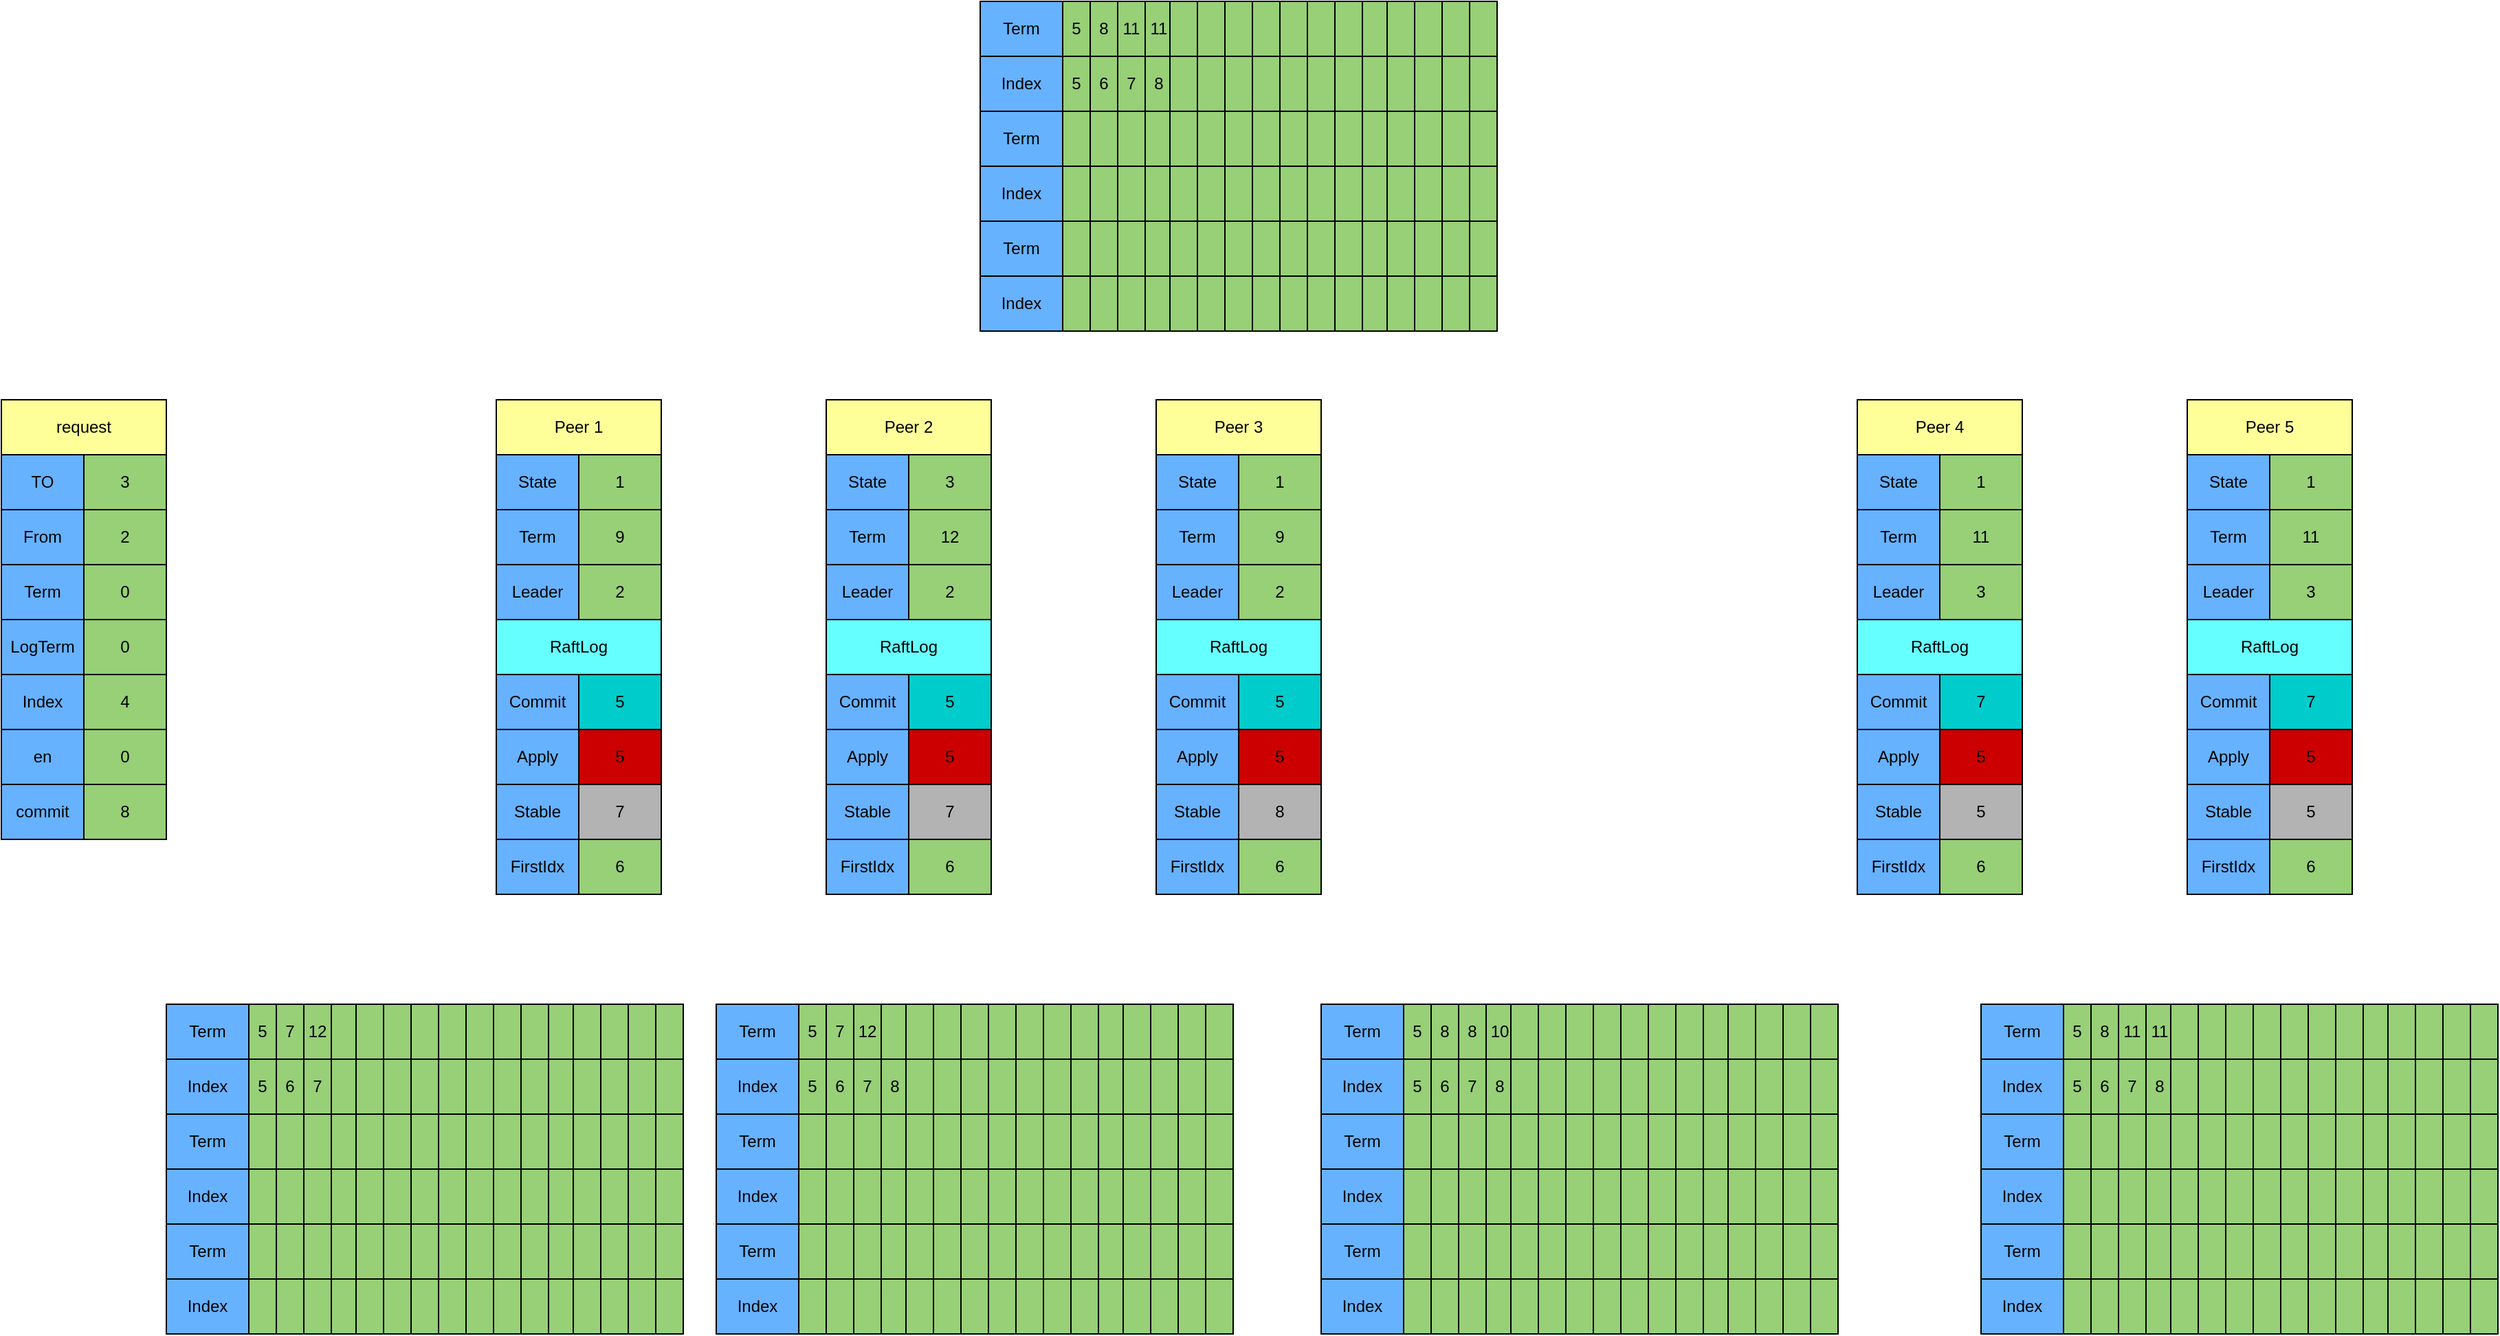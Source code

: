 <mxfile version="16.1.0" type="github">
  <diagram id="9IjnkIQaSo-JIOb3UU6c" name="Page-1">
    <mxGraphModel dx="359" dy="1499" grid="1" gridSize="10" guides="1" tooltips="1" connect="1" arrows="1" fold="1" page="1" pageScale="1" pageWidth="1169" pageHeight="827" math="0" shadow="0">
      <root>
        <mxCell id="0" />
        <mxCell id="1" parent="0" />
        <mxCell id="MwSIgb_RVXlyAXQ-AR61-1" value="Peer 1" style="rounded=0;whiteSpace=wrap;html=1;fillColor=#FFFF99;" vertex="1" parent="1">
          <mxGeometry x="2440" y="120" width="120" height="40" as="geometry" />
        </mxCell>
        <mxCell id="MwSIgb_RVXlyAXQ-AR61-2" value="Peer 2" style="rounded=0;whiteSpace=wrap;html=1;fillColor=#FFFF99;" vertex="1" parent="1">
          <mxGeometry x="2680" y="120" width="120" height="40" as="geometry" />
        </mxCell>
        <mxCell id="MwSIgb_RVXlyAXQ-AR61-3" value="Peer 3" style="rounded=0;whiteSpace=wrap;html=1;fillColor=#FFFF99;" vertex="1" parent="1">
          <mxGeometry x="2920" y="120" width="120" height="40" as="geometry" />
        </mxCell>
        <mxCell id="MwSIgb_RVXlyAXQ-AR61-4" value="Peer 4" style="rounded=0;whiteSpace=wrap;html=1;fillColor=#FFFF99;" vertex="1" parent="1">
          <mxGeometry x="3430" y="120" width="120" height="40" as="geometry" />
        </mxCell>
        <mxCell id="MwSIgb_RVXlyAXQ-AR61-5" value="Peer 5" style="rounded=0;whiteSpace=wrap;html=1;fillColor=#FFFF99;" vertex="1" parent="1">
          <mxGeometry x="3670" y="120" width="120" height="40" as="geometry" />
        </mxCell>
        <mxCell id="MwSIgb_RVXlyAXQ-AR61-6" value="State" style="rounded=0;whiteSpace=wrap;html=1;fillColor=#66B2FF;" vertex="1" parent="1">
          <mxGeometry x="2440" y="160" width="60" height="40" as="geometry" />
        </mxCell>
        <mxCell id="MwSIgb_RVXlyAXQ-AR61-7" value="Term" style="rounded=0;whiteSpace=wrap;html=1;fillColor=#66B2FF;" vertex="1" parent="1">
          <mxGeometry x="2440" y="200" width="60" height="40" as="geometry" />
        </mxCell>
        <mxCell id="MwSIgb_RVXlyAXQ-AR61-8" value="Leader" style="rounded=0;whiteSpace=wrap;html=1;fillColor=#66B2FF;" vertex="1" parent="1">
          <mxGeometry x="2440" y="240" width="60" height="40" as="geometry" />
        </mxCell>
        <mxCell id="MwSIgb_RVXlyAXQ-AR61-9" value="1" style="rounded=0;whiteSpace=wrap;html=1;fillColor=#97D077;" vertex="1" parent="1">
          <mxGeometry x="2500" y="160" width="60" height="40" as="geometry" />
        </mxCell>
        <mxCell id="MwSIgb_RVXlyAXQ-AR61-10" value="RaftLog" style="rounded=0;whiteSpace=wrap;html=1;fillColor=#66FFFF;" vertex="1" parent="1">
          <mxGeometry x="2440" y="280" width="120" height="40" as="geometry" />
        </mxCell>
        <mxCell id="MwSIgb_RVXlyAXQ-AR61-11" value="9" style="rounded=0;whiteSpace=wrap;html=1;fillColor=#97D077;" vertex="1" parent="1">
          <mxGeometry x="2500" y="200" width="60" height="40" as="geometry" />
        </mxCell>
        <mxCell id="MwSIgb_RVXlyAXQ-AR61-12" value="2" style="rounded=0;whiteSpace=wrap;html=1;fillColor=#97D077;" vertex="1" parent="1">
          <mxGeometry x="2500" y="240" width="60" height="40" as="geometry" />
        </mxCell>
        <mxCell id="MwSIgb_RVXlyAXQ-AR61-13" value="State" style="rounded=0;whiteSpace=wrap;html=1;fillColor=#66B2FF;" vertex="1" parent="1">
          <mxGeometry x="2680" y="160" width="60" height="40" as="geometry" />
        </mxCell>
        <mxCell id="MwSIgb_RVXlyAXQ-AR61-14" value="Term" style="rounded=0;whiteSpace=wrap;html=1;fillColor=#66B2FF;" vertex="1" parent="1">
          <mxGeometry x="2680" y="200" width="60" height="40" as="geometry" />
        </mxCell>
        <mxCell id="MwSIgb_RVXlyAXQ-AR61-15" value="Leader" style="rounded=0;whiteSpace=wrap;html=1;fillColor=#66B2FF;" vertex="1" parent="1">
          <mxGeometry x="2680" y="240" width="60" height="40" as="geometry" />
        </mxCell>
        <mxCell id="MwSIgb_RVXlyAXQ-AR61-16" value="3" style="rounded=0;whiteSpace=wrap;html=1;fillColor=#97D077;" vertex="1" parent="1">
          <mxGeometry x="2740" y="160" width="60" height="40" as="geometry" />
        </mxCell>
        <mxCell id="MwSIgb_RVXlyAXQ-AR61-17" value="RaftLog" style="rounded=0;whiteSpace=wrap;html=1;fillColor=#66FFFF;" vertex="1" parent="1">
          <mxGeometry x="2680" y="280" width="120" height="40" as="geometry" />
        </mxCell>
        <mxCell id="MwSIgb_RVXlyAXQ-AR61-18" value="12" style="rounded=0;whiteSpace=wrap;html=1;fillColor=#97D077;" vertex="1" parent="1">
          <mxGeometry x="2740" y="200" width="60" height="40" as="geometry" />
        </mxCell>
        <mxCell id="MwSIgb_RVXlyAXQ-AR61-19" value="2" style="rounded=0;whiteSpace=wrap;html=1;fillColor=#97D077;" vertex="1" parent="1">
          <mxGeometry x="2740" y="240" width="60" height="40" as="geometry" />
        </mxCell>
        <mxCell id="MwSIgb_RVXlyAXQ-AR61-20" value="State" style="rounded=0;whiteSpace=wrap;html=1;fillColor=#66B2FF;" vertex="1" parent="1">
          <mxGeometry x="2920" y="160" width="60" height="40" as="geometry" />
        </mxCell>
        <mxCell id="MwSIgb_RVXlyAXQ-AR61-21" value="Term" style="rounded=0;whiteSpace=wrap;html=1;fillColor=#66B2FF;" vertex="1" parent="1">
          <mxGeometry x="2920" y="200" width="60" height="40" as="geometry" />
        </mxCell>
        <mxCell id="MwSIgb_RVXlyAXQ-AR61-22" value="Leader" style="rounded=0;whiteSpace=wrap;html=1;fillColor=#66B2FF;" vertex="1" parent="1">
          <mxGeometry x="2920" y="240" width="60" height="40" as="geometry" />
        </mxCell>
        <mxCell id="MwSIgb_RVXlyAXQ-AR61-23" value="1" style="rounded=0;whiteSpace=wrap;html=1;fillColor=#97D077;" vertex="1" parent="1">
          <mxGeometry x="2980" y="160" width="60" height="40" as="geometry" />
        </mxCell>
        <mxCell id="MwSIgb_RVXlyAXQ-AR61-24" value="RaftLog" style="rounded=0;whiteSpace=wrap;html=1;fillColor=#66FFFF;" vertex="1" parent="1">
          <mxGeometry x="2920" y="280" width="120" height="40" as="geometry" />
        </mxCell>
        <mxCell id="MwSIgb_RVXlyAXQ-AR61-25" value="9" style="rounded=0;whiteSpace=wrap;html=1;fillColor=#97D077;" vertex="1" parent="1">
          <mxGeometry x="2980" y="200" width="60" height="40" as="geometry" />
        </mxCell>
        <mxCell id="MwSIgb_RVXlyAXQ-AR61-26" value="2" style="rounded=0;whiteSpace=wrap;html=1;fillColor=#97D077;" vertex="1" parent="1">
          <mxGeometry x="2980" y="240" width="60" height="40" as="geometry" />
        </mxCell>
        <mxCell id="MwSIgb_RVXlyAXQ-AR61-27" value="State" style="rounded=0;whiteSpace=wrap;html=1;fillColor=#66B2FF;" vertex="1" parent="1">
          <mxGeometry x="3430" y="160" width="60" height="40" as="geometry" />
        </mxCell>
        <mxCell id="MwSIgb_RVXlyAXQ-AR61-28" value="Term" style="rounded=0;whiteSpace=wrap;html=1;fillColor=#66B2FF;" vertex="1" parent="1">
          <mxGeometry x="3430" y="200" width="60" height="40" as="geometry" />
        </mxCell>
        <mxCell id="MwSIgb_RVXlyAXQ-AR61-29" value="Leader" style="rounded=0;whiteSpace=wrap;html=1;fillColor=#66B2FF;" vertex="1" parent="1">
          <mxGeometry x="3430" y="240" width="60" height="40" as="geometry" />
        </mxCell>
        <mxCell id="MwSIgb_RVXlyAXQ-AR61-30" value="1" style="rounded=0;whiteSpace=wrap;html=1;fillColor=#97D077;" vertex="1" parent="1">
          <mxGeometry x="3490" y="160" width="60" height="40" as="geometry" />
        </mxCell>
        <mxCell id="MwSIgb_RVXlyAXQ-AR61-31" value="RaftLog" style="rounded=0;whiteSpace=wrap;html=1;fillColor=#66FFFF;" vertex="1" parent="1">
          <mxGeometry x="3430" y="280" width="120" height="40" as="geometry" />
        </mxCell>
        <mxCell id="MwSIgb_RVXlyAXQ-AR61-32" value="11" style="rounded=0;whiteSpace=wrap;html=1;fillColor=#97D077;" vertex="1" parent="1">
          <mxGeometry x="3490" y="200" width="60" height="40" as="geometry" />
        </mxCell>
        <mxCell id="MwSIgb_RVXlyAXQ-AR61-33" value="3" style="rounded=0;whiteSpace=wrap;html=1;fillColor=#97D077;" vertex="1" parent="1">
          <mxGeometry x="3490" y="240" width="60" height="40" as="geometry" />
        </mxCell>
        <mxCell id="MwSIgb_RVXlyAXQ-AR61-34" value="State" style="rounded=0;whiteSpace=wrap;html=1;fillColor=#66B2FF;" vertex="1" parent="1">
          <mxGeometry x="3670" y="160" width="60" height="40" as="geometry" />
        </mxCell>
        <mxCell id="MwSIgb_RVXlyAXQ-AR61-35" value="Term" style="rounded=0;whiteSpace=wrap;html=1;fillColor=#66B2FF;" vertex="1" parent="1">
          <mxGeometry x="3670" y="200" width="60" height="40" as="geometry" />
        </mxCell>
        <mxCell id="MwSIgb_RVXlyAXQ-AR61-36" value="Leader" style="rounded=0;whiteSpace=wrap;html=1;fillColor=#66B2FF;" vertex="1" parent="1">
          <mxGeometry x="3670" y="240" width="60" height="40" as="geometry" />
        </mxCell>
        <mxCell id="MwSIgb_RVXlyAXQ-AR61-37" value="1" style="rounded=0;whiteSpace=wrap;html=1;fillColor=#97D077;" vertex="1" parent="1">
          <mxGeometry x="3730" y="160" width="60" height="40" as="geometry" />
        </mxCell>
        <mxCell id="MwSIgb_RVXlyAXQ-AR61-38" value="RaftLog" style="rounded=0;whiteSpace=wrap;html=1;fillColor=#66FFFF;" vertex="1" parent="1">
          <mxGeometry x="3670" y="280" width="120" height="40" as="geometry" />
        </mxCell>
        <mxCell id="MwSIgb_RVXlyAXQ-AR61-39" value="11" style="rounded=0;whiteSpace=wrap;html=1;fillColor=#97D077;" vertex="1" parent="1">
          <mxGeometry x="3730" y="200" width="60" height="40" as="geometry" />
        </mxCell>
        <mxCell id="MwSIgb_RVXlyAXQ-AR61-40" value="3" style="rounded=0;whiteSpace=wrap;html=1;fillColor=#97D077;" vertex="1" parent="1">
          <mxGeometry x="3730" y="240" width="60" height="40" as="geometry" />
        </mxCell>
        <mxCell id="MwSIgb_RVXlyAXQ-AR61-41" value="Commit" style="rounded=0;whiteSpace=wrap;html=1;fillColor=#66B2FF;" vertex="1" parent="1">
          <mxGeometry x="2440" y="320" width="60" height="40" as="geometry" />
        </mxCell>
        <mxCell id="MwSIgb_RVXlyAXQ-AR61-42" value="Apply" style="rounded=0;whiteSpace=wrap;html=1;fillColor=#66B2FF;" vertex="1" parent="1">
          <mxGeometry x="2440" y="360" width="60" height="40" as="geometry" />
        </mxCell>
        <mxCell id="MwSIgb_RVXlyAXQ-AR61-43" value="Stable" style="rounded=0;whiteSpace=wrap;html=1;fillColor=#66B2FF;" vertex="1" parent="1">
          <mxGeometry x="2440" y="400" width="60" height="40" as="geometry" />
        </mxCell>
        <mxCell id="MwSIgb_RVXlyAXQ-AR61-44" value="5" style="rounded=0;whiteSpace=wrap;html=1;fillColor=#00CCCC;" vertex="1" parent="1">
          <mxGeometry x="2500" y="320" width="60" height="40" as="geometry" />
        </mxCell>
        <mxCell id="MwSIgb_RVXlyAXQ-AR61-45" value="5" style="rounded=0;whiteSpace=wrap;html=1;fillColor=#CC0000;" vertex="1" parent="1">
          <mxGeometry x="2500" y="360" width="60" height="40" as="geometry" />
        </mxCell>
        <mxCell id="MwSIgb_RVXlyAXQ-AR61-46" value="7" style="rounded=0;whiteSpace=wrap;html=1;fillColor=#B3B3B3;" vertex="1" parent="1">
          <mxGeometry x="2500" y="400" width="60" height="40" as="geometry" />
        </mxCell>
        <mxCell id="MwSIgb_RVXlyAXQ-AR61-47" value="FirstIdx" style="rounded=0;whiteSpace=wrap;html=1;fillColor=#66B2FF;" vertex="1" parent="1">
          <mxGeometry x="2440" y="440" width="60" height="40" as="geometry" />
        </mxCell>
        <mxCell id="MwSIgb_RVXlyAXQ-AR61-48" value="6" style="rounded=0;whiteSpace=wrap;html=1;fillColor=#97D077;" vertex="1" parent="1">
          <mxGeometry x="2500" y="440" width="60" height="40" as="geometry" />
        </mxCell>
        <mxCell id="MwSIgb_RVXlyAXQ-AR61-51" value="Commit" style="rounded=0;whiteSpace=wrap;html=1;fillColor=#66B2FF;" vertex="1" parent="1">
          <mxGeometry x="2680" y="320" width="60" height="40" as="geometry" />
        </mxCell>
        <mxCell id="MwSIgb_RVXlyAXQ-AR61-52" value="Apply" style="rounded=0;whiteSpace=wrap;html=1;fillColor=#66B2FF;" vertex="1" parent="1">
          <mxGeometry x="2680" y="360" width="60" height="40" as="geometry" />
        </mxCell>
        <mxCell id="MwSIgb_RVXlyAXQ-AR61-53" value="Stable" style="rounded=0;whiteSpace=wrap;html=1;fillColor=#66B2FF;" vertex="1" parent="1">
          <mxGeometry x="2680" y="400" width="60" height="40" as="geometry" />
        </mxCell>
        <mxCell id="MwSIgb_RVXlyAXQ-AR61-57" value="FirstIdx" style="rounded=0;whiteSpace=wrap;html=1;fillColor=#66B2FF;" vertex="1" parent="1">
          <mxGeometry x="2680" y="440" width="60" height="40" as="geometry" />
        </mxCell>
        <mxCell id="MwSIgb_RVXlyAXQ-AR61-59" value="Commit" style="rounded=0;whiteSpace=wrap;html=1;fillColor=#66B2FF;" vertex="1" parent="1">
          <mxGeometry x="2920" y="320" width="60" height="40" as="geometry" />
        </mxCell>
        <mxCell id="MwSIgb_RVXlyAXQ-AR61-60" value="Apply" style="rounded=0;whiteSpace=wrap;html=1;fillColor=#66B2FF;" vertex="1" parent="1">
          <mxGeometry x="2920" y="360" width="60" height="40" as="geometry" />
        </mxCell>
        <mxCell id="MwSIgb_RVXlyAXQ-AR61-61" value="Stable" style="rounded=0;whiteSpace=wrap;html=1;fillColor=#66B2FF;" vertex="1" parent="1">
          <mxGeometry x="2920" y="400" width="60" height="40" as="geometry" />
        </mxCell>
        <mxCell id="MwSIgb_RVXlyAXQ-AR61-65" value="FirstIdx" style="rounded=0;whiteSpace=wrap;html=1;fillColor=#66B2FF;" vertex="1" parent="1">
          <mxGeometry x="2920" y="440" width="60" height="40" as="geometry" />
        </mxCell>
        <mxCell id="MwSIgb_RVXlyAXQ-AR61-67" value="Commit" style="rounded=0;whiteSpace=wrap;html=1;fillColor=#66B2FF;" vertex="1" parent="1">
          <mxGeometry x="3430" y="320" width="60" height="40" as="geometry" />
        </mxCell>
        <mxCell id="MwSIgb_RVXlyAXQ-AR61-68" value="Apply" style="rounded=0;whiteSpace=wrap;html=1;fillColor=#66B2FF;" vertex="1" parent="1">
          <mxGeometry x="3430" y="360" width="60" height="40" as="geometry" />
        </mxCell>
        <mxCell id="MwSIgb_RVXlyAXQ-AR61-69" value="Stable" style="rounded=0;whiteSpace=wrap;html=1;fillColor=#66B2FF;" vertex="1" parent="1">
          <mxGeometry x="3430" y="400" width="60" height="40" as="geometry" />
        </mxCell>
        <mxCell id="MwSIgb_RVXlyAXQ-AR61-73" value="FirstIdx" style="rounded=0;whiteSpace=wrap;html=1;fillColor=#66B2FF;" vertex="1" parent="1">
          <mxGeometry x="3430" y="440" width="60" height="40" as="geometry" />
        </mxCell>
        <mxCell id="MwSIgb_RVXlyAXQ-AR61-75" value="Commit" style="rounded=0;whiteSpace=wrap;html=1;fillColor=#66B2FF;" vertex="1" parent="1">
          <mxGeometry x="3670" y="320" width="60" height="40" as="geometry" />
        </mxCell>
        <mxCell id="MwSIgb_RVXlyAXQ-AR61-76" value="Apply" style="rounded=0;whiteSpace=wrap;html=1;fillColor=#66B2FF;" vertex="1" parent="1">
          <mxGeometry x="3670" y="360" width="60" height="40" as="geometry" />
        </mxCell>
        <mxCell id="MwSIgb_RVXlyAXQ-AR61-77" value="Stable" style="rounded=0;whiteSpace=wrap;html=1;fillColor=#66B2FF;" vertex="1" parent="1">
          <mxGeometry x="3670" y="400" width="60" height="40" as="geometry" />
        </mxCell>
        <mxCell id="MwSIgb_RVXlyAXQ-AR61-81" value="FirstIdx" style="rounded=0;whiteSpace=wrap;html=1;fillColor=#66B2FF;" vertex="1" parent="1">
          <mxGeometry x="3670" y="440" width="60" height="40" as="geometry" />
        </mxCell>
        <mxCell id="MwSIgb_RVXlyAXQ-AR61-83" value="Term" style="rounded=0;whiteSpace=wrap;html=1;fillColor=#66B2FF;" vertex="1" parent="1">
          <mxGeometry x="2200" y="560" width="60" height="40" as="geometry" />
        </mxCell>
        <mxCell id="MwSIgb_RVXlyAXQ-AR61-84" value="Index" style="rounded=0;whiteSpace=wrap;html=1;fillColor=#66B2FF;" vertex="1" parent="1">
          <mxGeometry x="2200" y="600" width="60" height="40" as="geometry" />
        </mxCell>
        <mxCell id="MwSIgb_RVXlyAXQ-AR61-85" value="5" style="rounded=0;whiteSpace=wrap;html=1;fillColor=#97D077;" vertex="1" parent="1">
          <mxGeometry x="2260" y="560" width="20" height="40" as="geometry" />
        </mxCell>
        <mxCell id="MwSIgb_RVXlyAXQ-AR61-86" value="5" style="rounded=0;whiteSpace=wrap;html=1;fillColor=#97D077;" vertex="1" parent="1">
          <mxGeometry x="2260" y="600" width="20" height="40" as="geometry" />
        </mxCell>
        <mxCell id="MwSIgb_RVXlyAXQ-AR61-87" value="7" style="rounded=0;whiteSpace=wrap;html=1;fillColor=#97D077;" vertex="1" parent="1">
          <mxGeometry x="2280" y="560" width="20" height="40" as="geometry" />
        </mxCell>
        <mxCell id="MwSIgb_RVXlyAXQ-AR61-88" value="6" style="rounded=0;whiteSpace=wrap;html=1;fillColor=#97D077;" vertex="1" parent="1">
          <mxGeometry x="2280" y="600" width="20" height="40" as="geometry" />
        </mxCell>
        <mxCell id="MwSIgb_RVXlyAXQ-AR61-89" value="12" style="rounded=0;whiteSpace=wrap;html=1;fillColor=#97D077;" vertex="1" parent="1">
          <mxGeometry x="2300" y="560" width="20" height="40" as="geometry" />
        </mxCell>
        <mxCell id="MwSIgb_RVXlyAXQ-AR61-90" value="7" style="rounded=0;whiteSpace=wrap;html=1;fillColor=#97D077;" vertex="1" parent="1">
          <mxGeometry x="2300" y="600" width="20" height="40" as="geometry" />
        </mxCell>
        <mxCell id="MwSIgb_RVXlyAXQ-AR61-91" value="" style="rounded=0;whiteSpace=wrap;html=1;fillColor=#97D077;" vertex="1" parent="1">
          <mxGeometry x="2320" y="560" width="20" height="40" as="geometry" />
        </mxCell>
        <mxCell id="MwSIgb_RVXlyAXQ-AR61-92" value="" style="rounded=0;whiteSpace=wrap;html=1;fillColor=#97D077;" vertex="1" parent="1">
          <mxGeometry x="2320" y="600" width="20" height="40" as="geometry" />
        </mxCell>
        <mxCell id="MwSIgb_RVXlyAXQ-AR61-93" value="" style="rounded=0;whiteSpace=wrap;html=1;fillColor=#97D077;" vertex="1" parent="1">
          <mxGeometry x="2338" y="560" width="20" height="40" as="geometry" />
        </mxCell>
        <mxCell id="MwSIgb_RVXlyAXQ-AR61-94" value="" style="rounded=0;whiteSpace=wrap;html=1;fillColor=#97D077;" vertex="1" parent="1">
          <mxGeometry x="2338" y="600" width="20" height="40" as="geometry" />
        </mxCell>
        <mxCell id="MwSIgb_RVXlyAXQ-AR61-95" value="" style="rounded=0;whiteSpace=wrap;html=1;fillColor=#97D077;" vertex="1" parent="1">
          <mxGeometry x="2358" y="560" width="20" height="40" as="geometry" />
        </mxCell>
        <mxCell id="MwSIgb_RVXlyAXQ-AR61-96" value="" style="rounded=0;whiteSpace=wrap;html=1;fillColor=#97D077;" vertex="1" parent="1">
          <mxGeometry x="2358" y="600" width="20" height="40" as="geometry" />
        </mxCell>
        <mxCell id="MwSIgb_RVXlyAXQ-AR61-97" value="" style="rounded=0;whiteSpace=wrap;html=1;fillColor=#97D077;" vertex="1" parent="1">
          <mxGeometry x="2378" y="560" width="20" height="40" as="geometry" />
        </mxCell>
        <mxCell id="MwSIgb_RVXlyAXQ-AR61-98" value="" style="rounded=0;whiteSpace=wrap;html=1;fillColor=#97D077;" vertex="1" parent="1">
          <mxGeometry x="2378" y="600" width="20" height="40" as="geometry" />
        </mxCell>
        <mxCell id="MwSIgb_RVXlyAXQ-AR61-99" value="" style="rounded=0;whiteSpace=wrap;html=1;fillColor=#97D077;" vertex="1" parent="1">
          <mxGeometry x="2398" y="560" width="20" height="40" as="geometry" />
        </mxCell>
        <mxCell id="MwSIgb_RVXlyAXQ-AR61-100" value="" style="rounded=0;whiteSpace=wrap;html=1;fillColor=#97D077;" vertex="1" parent="1">
          <mxGeometry x="2398" y="600" width="20" height="40" as="geometry" />
        </mxCell>
        <mxCell id="MwSIgb_RVXlyAXQ-AR61-101" value="" style="rounded=0;whiteSpace=wrap;html=1;fillColor=#97D077;" vertex="1" parent="1">
          <mxGeometry x="2418" y="560" width="20" height="40" as="geometry" />
        </mxCell>
        <mxCell id="MwSIgb_RVXlyAXQ-AR61-102" value="" style="rounded=0;whiteSpace=wrap;html=1;fillColor=#97D077;" vertex="1" parent="1">
          <mxGeometry x="2418" y="600" width="20" height="40" as="geometry" />
        </mxCell>
        <mxCell id="MwSIgb_RVXlyAXQ-AR61-103" value="" style="rounded=0;whiteSpace=wrap;html=1;fillColor=#97D077;" vertex="1" parent="1">
          <mxGeometry x="2438" y="560" width="20" height="40" as="geometry" />
        </mxCell>
        <mxCell id="MwSIgb_RVXlyAXQ-AR61-104" value="" style="rounded=0;whiteSpace=wrap;html=1;fillColor=#97D077;" vertex="1" parent="1">
          <mxGeometry x="2438" y="600" width="20" height="40" as="geometry" />
        </mxCell>
        <mxCell id="MwSIgb_RVXlyAXQ-AR61-105" value="" style="rounded=0;whiteSpace=wrap;html=1;fillColor=#97D077;" vertex="1" parent="1">
          <mxGeometry x="2458" y="560" width="20" height="40" as="geometry" />
        </mxCell>
        <mxCell id="MwSIgb_RVXlyAXQ-AR61-106" value="" style="rounded=0;whiteSpace=wrap;html=1;fillColor=#97D077;" vertex="1" parent="1">
          <mxGeometry x="2458" y="600" width="20" height="40" as="geometry" />
        </mxCell>
        <mxCell id="MwSIgb_RVXlyAXQ-AR61-107" value="" style="rounded=0;whiteSpace=wrap;html=1;fillColor=#97D077;" vertex="1" parent="1">
          <mxGeometry x="2478" y="560" width="20" height="40" as="geometry" />
        </mxCell>
        <mxCell id="MwSIgb_RVXlyAXQ-AR61-108" value="" style="rounded=0;whiteSpace=wrap;html=1;fillColor=#97D077;" vertex="1" parent="1">
          <mxGeometry x="2478" y="600" width="20" height="40" as="geometry" />
        </mxCell>
        <mxCell id="MwSIgb_RVXlyAXQ-AR61-109" value="" style="rounded=0;whiteSpace=wrap;html=1;fillColor=#97D077;" vertex="1" parent="1">
          <mxGeometry x="2496" y="560" width="20" height="40" as="geometry" />
        </mxCell>
        <mxCell id="MwSIgb_RVXlyAXQ-AR61-110" value="" style="rounded=0;whiteSpace=wrap;html=1;fillColor=#97D077;" vertex="1" parent="1">
          <mxGeometry x="2496" y="600" width="20" height="40" as="geometry" />
        </mxCell>
        <mxCell id="MwSIgb_RVXlyAXQ-AR61-111" value="" style="rounded=0;whiteSpace=wrap;html=1;fillColor=#97D077;" vertex="1" parent="1">
          <mxGeometry x="2516" y="560" width="20" height="40" as="geometry" />
        </mxCell>
        <mxCell id="MwSIgb_RVXlyAXQ-AR61-112" value="" style="rounded=0;whiteSpace=wrap;html=1;fillColor=#97D077;" vertex="1" parent="1">
          <mxGeometry x="2516" y="600" width="20" height="40" as="geometry" />
        </mxCell>
        <mxCell id="MwSIgb_RVXlyAXQ-AR61-113" value="" style="rounded=0;whiteSpace=wrap;html=1;fillColor=#97D077;" vertex="1" parent="1">
          <mxGeometry x="2536" y="560" width="20" height="40" as="geometry" />
        </mxCell>
        <mxCell id="MwSIgb_RVXlyAXQ-AR61-114" value="" style="rounded=0;whiteSpace=wrap;html=1;fillColor=#97D077;" vertex="1" parent="1">
          <mxGeometry x="2536" y="600" width="20" height="40" as="geometry" />
        </mxCell>
        <mxCell id="MwSIgb_RVXlyAXQ-AR61-115" value="" style="rounded=0;whiteSpace=wrap;html=1;fillColor=#97D077;" vertex="1" parent="1">
          <mxGeometry x="2556" y="560" width="20" height="40" as="geometry" />
        </mxCell>
        <mxCell id="MwSIgb_RVXlyAXQ-AR61-116" value="" style="rounded=0;whiteSpace=wrap;html=1;fillColor=#97D077;" vertex="1" parent="1">
          <mxGeometry x="2556" y="600" width="20" height="40" as="geometry" />
        </mxCell>
        <mxCell id="MwSIgb_RVXlyAXQ-AR61-117" value="" style="rounded=0;whiteSpace=wrap;html=1;fillColor=#97D077;" vertex="1" parent="1">
          <mxGeometry x="2260" y="640" width="20" height="40" as="geometry" />
        </mxCell>
        <mxCell id="MwSIgb_RVXlyAXQ-AR61-118" value="" style="rounded=0;whiteSpace=wrap;html=1;fillColor=#97D077;" vertex="1" parent="1">
          <mxGeometry x="2260" y="680" width="20" height="40" as="geometry" />
        </mxCell>
        <mxCell id="MwSIgb_RVXlyAXQ-AR61-119" value="" style="rounded=0;whiteSpace=wrap;html=1;fillColor=#97D077;" vertex="1" parent="1">
          <mxGeometry x="2280" y="640" width="20" height="40" as="geometry" />
        </mxCell>
        <mxCell id="MwSIgb_RVXlyAXQ-AR61-120" value="" style="rounded=0;whiteSpace=wrap;html=1;fillColor=#97D077;" vertex="1" parent="1">
          <mxGeometry x="2280" y="680" width="20" height="40" as="geometry" />
        </mxCell>
        <mxCell id="MwSIgb_RVXlyAXQ-AR61-121" value="" style="rounded=0;whiteSpace=wrap;html=1;fillColor=#97D077;" vertex="1" parent="1">
          <mxGeometry x="2300" y="640" width="20" height="40" as="geometry" />
        </mxCell>
        <mxCell id="MwSIgb_RVXlyAXQ-AR61-122" value="" style="rounded=0;whiteSpace=wrap;html=1;fillColor=#97D077;" vertex="1" parent="1">
          <mxGeometry x="2300" y="680" width="20" height="40" as="geometry" />
        </mxCell>
        <mxCell id="MwSIgb_RVXlyAXQ-AR61-123" value="" style="rounded=0;whiteSpace=wrap;html=1;fillColor=#97D077;" vertex="1" parent="1">
          <mxGeometry x="2320" y="640" width="20" height="40" as="geometry" />
        </mxCell>
        <mxCell id="MwSIgb_RVXlyAXQ-AR61-124" value="" style="rounded=0;whiteSpace=wrap;html=1;fillColor=#97D077;" vertex="1" parent="1">
          <mxGeometry x="2320" y="680" width="20" height="40" as="geometry" />
        </mxCell>
        <mxCell id="MwSIgb_RVXlyAXQ-AR61-125" value="" style="rounded=0;whiteSpace=wrap;html=1;fillColor=#97D077;" vertex="1" parent="1">
          <mxGeometry x="2338" y="640" width="20" height="40" as="geometry" />
        </mxCell>
        <mxCell id="MwSIgb_RVXlyAXQ-AR61-126" value="" style="rounded=0;whiteSpace=wrap;html=1;fillColor=#97D077;" vertex="1" parent="1">
          <mxGeometry x="2338" y="680" width="20" height="40" as="geometry" />
        </mxCell>
        <mxCell id="MwSIgb_RVXlyAXQ-AR61-127" value="" style="rounded=0;whiteSpace=wrap;html=1;fillColor=#97D077;" vertex="1" parent="1">
          <mxGeometry x="2358" y="640" width="20" height="40" as="geometry" />
        </mxCell>
        <mxCell id="MwSIgb_RVXlyAXQ-AR61-128" value="" style="rounded=0;whiteSpace=wrap;html=1;fillColor=#97D077;" vertex="1" parent="1">
          <mxGeometry x="2358" y="680" width="20" height="40" as="geometry" />
        </mxCell>
        <mxCell id="MwSIgb_RVXlyAXQ-AR61-129" value="" style="rounded=0;whiteSpace=wrap;html=1;fillColor=#97D077;" vertex="1" parent="1">
          <mxGeometry x="2378" y="640" width="20" height="40" as="geometry" />
        </mxCell>
        <mxCell id="MwSIgb_RVXlyAXQ-AR61-130" value="" style="rounded=0;whiteSpace=wrap;html=1;fillColor=#97D077;" vertex="1" parent="1">
          <mxGeometry x="2378" y="680" width="20" height="40" as="geometry" />
        </mxCell>
        <mxCell id="MwSIgb_RVXlyAXQ-AR61-131" value="" style="rounded=0;whiteSpace=wrap;html=1;fillColor=#97D077;" vertex="1" parent="1">
          <mxGeometry x="2398" y="640" width="20" height="40" as="geometry" />
        </mxCell>
        <mxCell id="MwSIgb_RVXlyAXQ-AR61-132" value="" style="rounded=0;whiteSpace=wrap;html=1;fillColor=#97D077;" vertex="1" parent="1">
          <mxGeometry x="2398" y="680" width="20" height="40" as="geometry" />
        </mxCell>
        <mxCell id="MwSIgb_RVXlyAXQ-AR61-133" value="" style="rounded=0;whiteSpace=wrap;html=1;fillColor=#97D077;" vertex="1" parent="1">
          <mxGeometry x="2418" y="640" width="20" height="40" as="geometry" />
        </mxCell>
        <mxCell id="MwSIgb_RVXlyAXQ-AR61-134" value="" style="rounded=0;whiteSpace=wrap;html=1;fillColor=#97D077;" vertex="1" parent="1">
          <mxGeometry x="2418" y="680" width="20" height="40" as="geometry" />
        </mxCell>
        <mxCell id="MwSIgb_RVXlyAXQ-AR61-135" value="" style="rounded=0;whiteSpace=wrap;html=1;fillColor=#97D077;" vertex="1" parent="1">
          <mxGeometry x="2438" y="640" width="20" height="40" as="geometry" />
        </mxCell>
        <mxCell id="MwSIgb_RVXlyAXQ-AR61-136" value="" style="rounded=0;whiteSpace=wrap;html=1;fillColor=#97D077;" vertex="1" parent="1">
          <mxGeometry x="2438" y="680" width="20" height="40" as="geometry" />
        </mxCell>
        <mxCell id="MwSIgb_RVXlyAXQ-AR61-137" value="" style="rounded=0;whiteSpace=wrap;html=1;fillColor=#97D077;" vertex="1" parent="1">
          <mxGeometry x="2458" y="640" width="20" height="40" as="geometry" />
        </mxCell>
        <mxCell id="MwSIgb_RVXlyAXQ-AR61-138" value="" style="rounded=0;whiteSpace=wrap;html=1;fillColor=#97D077;" vertex="1" parent="1">
          <mxGeometry x="2458" y="680" width="20" height="40" as="geometry" />
        </mxCell>
        <mxCell id="MwSIgb_RVXlyAXQ-AR61-139" value="" style="rounded=0;whiteSpace=wrap;html=1;fillColor=#97D077;" vertex="1" parent="1">
          <mxGeometry x="2478" y="640" width="20" height="40" as="geometry" />
        </mxCell>
        <mxCell id="MwSIgb_RVXlyAXQ-AR61-140" value="" style="rounded=0;whiteSpace=wrap;html=1;fillColor=#97D077;" vertex="1" parent="1">
          <mxGeometry x="2478" y="680" width="20" height="40" as="geometry" />
        </mxCell>
        <mxCell id="MwSIgb_RVXlyAXQ-AR61-141" value="" style="rounded=0;whiteSpace=wrap;html=1;fillColor=#97D077;" vertex="1" parent="1">
          <mxGeometry x="2496" y="640" width="20" height="40" as="geometry" />
        </mxCell>
        <mxCell id="MwSIgb_RVXlyAXQ-AR61-142" value="" style="rounded=0;whiteSpace=wrap;html=1;fillColor=#97D077;" vertex="1" parent="1">
          <mxGeometry x="2496" y="680" width="20" height="40" as="geometry" />
        </mxCell>
        <mxCell id="MwSIgb_RVXlyAXQ-AR61-143" value="" style="rounded=0;whiteSpace=wrap;html=1;fillColor=#97D077;" vertex="1" parent="1">
          <mxGeometry x="2516" y="640" width="20" height="40" as="geometry" />
        </mxCell>
        <mxCell id="MwSIgb_RVXlyAXQ-AR61-144" value="" style="rounded=0;whiteSpace=wrap;html=1;fillColor=#97D077;" vertex="1" parent="1">
          <mxGeometry x="2516" y="680" width="20" height="40" as="geometry" />
        </mxCell>
        <mxCell id="MwSIgb_RVXlyAXQ-AR61-145" value="" style="rounded=0;whiteSpace=wrap;html=1;fillColor=#97D077;" vertex="1" parent="1">
          <mxGeometry x="2536" y="640" width="20" height="40" as="geometry" />
        </mxCell>
        <mxCell id="MwSIgb_RVXlyAXQ-AR61-146" value="" style="rounded=0;whiteSpace=wrap;html=1;fillColor=#97D077;" vertex="1" parent="1">
          <mxGeometry x="2536" y="680" width="20" height="40" as="geometry" />
        </mxCell>
        <mxCell id="MwSIgb_RVXlyAXQ-AR61-147" value="" style="rounded=0;whiteSpace=wrap;html=1;fillColor=#97D077;" vertex="1" parent="1">
          <mxGeometry x="2556" y="640" width="20" height="40" as="geometry" />
        </mxCell>
        <mxCell id="MwSIgb_RVXlyAXQ-AR61-148" value="" style="rounded=0;whiteSpace=wrap;html=1;fillColor=#97D077;" vertex="1" parent="1">
          <mxGeometry x="2556" y="680" width="20" height="40" as="geometry" />
        </mxCell>
        <mxCell id="MwSIgb_RVXlyAXQ-AR61-149" value="Term" style="rounded=0;whiteSpace=wrap;html=1;fillColor=#66B2FF;" vertex="1" parent="1">
          <mxGeometry x="2200" y="640" width="60" height="40" as="geometry" />
        </mxCell>
        <mxCell id="MwSIgb_RVXlyAXQ-AR61-150" value="Index" style="rounded=0;whiteSpace=wrap;html=1;fillColor=#66B2FF;" vertex="1" parent="1">
          <mxGeometry x="2200" y="680" width="60" height="40" as="geometry" />
        </mxCell>
        <mxCell id="MwSIgb_RVXlyAXQ-AR61-151" value="" style="rounded=0;whiteSpace=wrap;html=1;fillColor=#97D077;" vertex="1" parent="1">
          <mxGeometry x="2260" y="720" width="20" height="40" as="geometry" />
        </mxCell>
        <mxCell id="MwSIgb_RVXlyAXQ-AR61-152" value="" style="rounded=0;whiteSpace=wrap;html=1;fillColor=#97D077;" vertex="1" parent="1">
          <mxGeometry x="2260" y="760" width="20" height="40" as="geometry" />
        </mxCell>
        <mxCell id="MwSIgb_RVXlyAXQ-AR61-153" value="" style="rounded=0;whiteSpace=wrap;html=1;fillColor=#97D077;" vertex="1" parent="1">
          <mxGeometry x="2280" y="720" width="20" height="40" as="geometry" />
        </mxCell>
        <mxCell id="MwSIgb_RVXlyAXQ-AR61-154" value="" style="rounded=0;whiteSpace=wrap;html=1;fillColor=#97D077;" vertex="1" parent="1">
          <mxGeometry x="2280" y="760" width="20" height="40" as="geometry" />
        </mxCell>
        <mxCell id="MwSIgb_RVXlyAXQ-AR61-155" value="" style="rounded=0;whiteSpace=wrap;html=1;fillColor=#97D077;" vertex="1" parent="1">
          <mxGeometry x="2300" y="720" width="20" height="40" as="geometry" />
        </mxCell>
        <mxCell id="MwSIgb_RVXlyAXQ-AR61-156" value="" style="rounded=0;whiteSpace=wrap;html=1;fillColor=#97D077;" vertex="1" parent="1">
          <mxGeometry x="2300" y="760" width="20" height="40" as="geometry" />
        </mxCell>
        <mxCell id="MwSIgb_RVXlyAXQ-AR61-157" value="" style="rounded=0;whiteSpace=wrap;html=1;fillColor=#97D077;" vertex="1" parent="1">
          <mxGeometry x="2320" y="720" width="20" height="40" as="geometry" />
        </mxCell>
        <mxCell id="MwSIgb_RVXlyAXQ-AR61-158" value="" style="rounded=0;whiteSpace=wrap;html=1;fillColor=#97D077;" vertex="1" parent="1">
          <mxGeometry x="2320" y="760" width="20" height="40" as="geometry" />
        </mxCell>
        <mxCell id="MwSIgb_RVXlyAXQ-AR61-159" value="" style="rounded=0;whiteSpace=wrap;html=1;fillColor=#97D077;" vertex="1" parent="1">
          <mxGeometry x="2338" y="720" width="20" height="40" as="geometry" />
        </mxCell>
        <mxCell id="MwSIgb_RVXlyAXQ-AR61-160" value="" style="rounded=0;whiteSpace=wrap;html=1;fillColor=#97D077;" vertex="1" parent="1">
          <mxGeometry x="2338" y="760" width="20" height="40" as="geometry" />
        </mxCell>
        <mxCell id="MwSIgb_RVXlyAXQ-AR61-161" value="" style="rounded=0;whiteSpace=wrap;html=1;fillColor=#97D077;" vertex="1" parent="1">
          <mxGeometry x="2358" y="720" width="20" height="40" as="geometry" />
        </mxCell>
        <mxCell id="MwSIgb_RVXlyAXQ-AR61-162" value="" style="rounded=0;whiteSpace=wrap;html=1;fillColor=#97D077;" vertex="1" parent="1">
          <mxGeometry x="2358" y="760" width="20" height="40" as="geometry" />
        </mxCell>
        <mxCell id="MwSIgb_RVXlyAXQ-AR61-163" value="" style="rounded=0;whiteSpace=wrap;html=1;fillColor=#97D077;" vertex="1" parent="1">
          <mxGeometry x="2378" y="720" width="20" height="40" as="geometry" />
        </mxCell>
        <mxCell id="MwSIgb_RVXlyAXQ-AR61-164" value="" style="rounded=0;whiteSpace=wrap;html=1;fillColor=#97D077;" vertex="1" parent="1">
          <mxGeometry x="2378" y="760" width="20" height="40" as="geometry" />
        </mxCell>
        <mxCell id="MwSIgb_RVXlyAXQ-AR61-165" value="" style="rounded=0;whiteSpace=wrap;html=1;fillColor=#97D077;" vertex="1" parent="1">
          <mxGeometry x="2398" y="720" width="20" height="40" as="geometry" />
        </mxCell>
        <mxCell id="MwSIgb_RVXlyAXQ-AR61-166" value="" style="rounded=0;whiteSpace=wrap;html=1;fillColor=#97D077;" vertex="1" parent="1">
          <mxGeometry x="2398" y="760" width="20" height="40" as="geometry" />
        </mxCell>
        <mxCell id="MwSIgb_RVXlyAXQ-AR61-167" value="" style="rounded=0;whiteSpace=wrap;html=1;fillColor=#97D077;" vertex="1" parent="1">
          <mxGeometry x="2418" y="720" width="20" height="40" as="geometry" />
        </mxCell>
        <mxCell id="MwSIgb_RVXlyAXQ-AR61-168" value="" style="rounded=0;whiteSpace=wrap;html=1;fillColor=#97D077;" vertex="1" parent="1">
          <mxGeometry x="2418" y="760" width="20" height="40" as="geometry" />
        </mxCell>
        <mxCell id="MwSIgb_RVXlyAXQ-AR61-169" value="" style="rounded=0;whiteSpace=wrap;html=1;fillColor=#97D077;" vertex="1" parent="1">
          <mxGeometry x="2438" y="720" width="20" height="40" as="geometry" />
        </mxCell>
        <mxCell id="MwSIgb_RVXlyAXQ-AR61-170" value="" style="rounded=0;whiteSpace=wrap;html=1;fillColor=#97D077;" vertex="1" parent="1">
          <mxGeometry x="2438" y="760" width="20" height="40" as="geometry" />
        </mxCell>
        <mxCell id="MwSIgb_RVXlyAXQ-AR61-171" value="" style="rounded=0;whiteSpace=wrap;html=1;fillColor=#97D077;" vertex="1" parent="1">
          <mxGeometry x="2458" y="720" width="20" height="40" as="geometry" />
        </mxCell>
        <mxCell id="MwSIgb_RVXlyAXQ-AR61-172" value="" style="rounded=0;whiteSpace=wrap;html=1;fillColor=#97D077;" vertex="1" parent="1">
          <mxGeometry x="2458" y="760" width="20" height="40" as="geometry" />
        </mxCell>
        <mxCell id="MwSIgb_RVXlyAXQ-AR61-173" value="" style="rounded=0;whiteSpace=wrap;html=1;fillColor=#97D077;" vertex="1" parent="1">
          <mxGeometry x="2478" y="720" width="20" height="40" as="geometry" />
        </mxCell>
        <mxCell id="MwSIgb_RVXlyAXQ-AR61-174" value="" style="rounded=0;whiteSpace=wrap;html=1;fillColor=#97D077;" vertex="1" parent="1">
          <mxGeometry x="2478" y="760" width="20" height="40" as="geometry" />
        </mxCell>
        <mxCell id="MwSIgb_RVXlyAXQ-AR61-175" value="" style="rounded=0;whiteSpace=wrap;html=1;fillColor=#97D077;" vertex="1" parent="1">
          <mxGeometry x="2496" y="720" width="20" height="40" as="geometry" />
        </mxCell>
        <mxCell id="MwSIgb_RVXlyAXQ-AR61-176" value="" style="rounded=0;whiteSpace=wrap;html=1;fillColor=#97D077;" vertex="1" parent="1">
          <mxGeometry x="2496" y="760" width="20" height="40" as="geometry" />
        </mxCell>
        <mxCell id="MwSIgb_RVXlyAXQ-AR61-177" value="" style="rounded=0;whiteSpace=wrap;html=1;fillColor=#97D077;" vertex="1" parent="1">
          <mxGeometry x="2516" y="720" width="20" height="40" as="geometry" />
        </mxCell>
        <mxCell id="MwSIgb_RVXlyAXQ-AR61-178" value="" style="rounded=0;whiteSpace=wrap;html=1;fillColor=#97D077;" vertex="1" parent="1">
          <mxGeometry x="2516" y="760" width="20" height="40" as="geometry" />
        </mxCell>
        <mxCell id="MwSIgb_RVXlyAXQ-AR61-179" value="" style="rounded=0;whiteSpace=wrap;html=1;fillColor=#97D077;" vertex="1" parent="1">
          <mxGeometry x="2536" y="720" width="20" height="40" as="geometry" />
        </mxCell>
        <mxCell id="MwSIgb_RVXlyAXQ-AR61-180" value="" style="rounded=0;whiteSpace=wrap;html=1;fillColor=#97D077;" vertex="1" parent="1">
          <mxGeometry x="2536" y="760" width="20" height="40" as="geometry" />
        </mxCell>
        <mxCell id="MwSIgb_RVXlyAXQ-AR61-181" value="" style="rounded=0;whiteSpace=wrap;html=1;fillColor=#97D077;" vertex="1" parent="1">
          <mxGeometry x="2556" y="720" width="20" height="40" as="geometry" />
        </mxCell>
        <mxCell id="MwSIgb_RVXlyAXQ-AR61-182" value="" style="rounded=0;whiteSpace=wrap;html=1;fillColor=#97D077;" vertex="1" parent="1">
          <mxGeometry x="2556" y="760" width="20" height="40" as="geometry" />
        </mxCell>
        <mxCell id="MwSIgb_RVXlyAXQ-AR61-183" value="Term" style="rounded=0;whiteSpace=wrap;html=1;fillColor=#66B2FF;" vertex="1" parent="1">
          <mxGeometry x="2200" y="720" width="60" height="40" as="geometry" />
        </mxCell>
        <mxCell id="MwSIgb_RVXlyAXQ-AR61-184" value="Index" style="rounded=0;whiteSpace=wrap;html=1;fillColor=#66B2FF;" vertex="1" parent="1">
          <mxGeometry x="2200" y="760" width="60" height="40" as="geometry" />
        </mxCell>
        <mxCell id="MwSIgb_RVXlyAXQ-AR61-185" value="Term" style="rounded=0;whiteSpace=wrap;html=1;fillColor=#66B2FF;" vertex="1" parent="1">
          <mxGeometry x="2600" y="560" width="60" height="40" as="geometry" />
        </mxCell>
        <mxCell id="MwSIgb_RVXlyAXQ-AR61-186" value="Index" style="rounded=0;whiteSpace=wrap;html=1;fillColor=#66B2FF;" vertex="1" parent="1">
          <mxGeometry x="2600" y="600" width="60" height="40" as="geometry" />
        </mxCell>
        <mxCell id="MwSIgb_RVXlyAXQ-AR61-187" value="5" style="rounded=0;whiteSpace=wrap;html=1;fillColor=#97D077;" vertex="1" parent="1">
          <mxGeometry x="2660" y="560" width="20" height="40" as="geometry" />
        </mxCell>
        <mxCell id="MwSIgb_RVXlyAXQ-AR61-188" value="5" style="rounded=0;whiteSpace=wrap;html=1;fillColor=#97D077;" vertex="1" parent="1">
          <mxGeometry x="2660" y="600" width="20" height="40" as="geometry" />
        </mxCell>
        <mxCell id="MwSIgb_RVXlyAXQ-AR61-189" value="7" style="rounded=0;whiteSpace=wrap;html=1;fillColor=#97D077;" vertex="1" parent="1">
          <mxGeometry x="2680" y="560" width="20" height="40" as="geometry" />
        </mxCell>
        <mxCell id="MwSIgb_RVXlyAXQ-AR61-190" value="6" style="rounded=0;whiteSpace=wrap;html=1;fillColor=#97D077;" vertex="1" parent="1">
          <mxGeometry x="2680" y="600" width="20" height="40" as="geometry" />
        </mxCell>
        <mxCell id="MwSIgb_RVXlyAXQ-AR61-191" value="12" style="rounded=0;whiteSpace=wrap;html=1;fillColor=#97D077;" vertex="1" parent="1">
          <mxGeometry x="2700" y="560" width="20" height="40" as="geometry" />
        </mxCell>
        <mxCell id="MwSIgb_RVXlyAXQ-AR61-192" value="7" style="rounded=0;whiteSpace=wrap;html=1;fillColor=#97D077;" vertex="1" parent="1">
          <mxGeometry x="2700" y="600" width="20" height="40" as="geometry" />
        </mxCell>
        <mxCell id="MwSIgb_RVXlyAXQ-AR61-193" value="" style="rounded=0;whiteSpace=wrap;html=1;fillColor=#97D077;" vertex="1" parent="1">
          <mxGeometry x="2720" y="560" width="20" height="40" as="geometry" />
        </mxCell>
        <mxCell id="MwSIgb_RVXlyAXQ-AR61-194" value="8" style="rounded=0;whiteSpace=wrap;html=1;fillColor=#97D077;" vertex="1" parent="1">
          <mxGeometry x="2720" y="600" width="20" height="40" as="geometry" />
        </mxCell>
        <mxCell id="MwSIgb_RVXlyAXQ-AR61-195" value="" style="rounded=0;whiteSpace=wrap;html=1;fillColor=#97D077;" vertex="1" parent="1">
          <mxGeometry x="2738" y="560" width="20" height="40" as="geometry" />
        </mxCell>
        <mxCell id="MwSIgb_RVXlyAXQ-AR61-196" value="" style="rounded=0;whiteSpace=wrap;html=1;fillColor=#97D077;" vertex="1" parent="1">
          <mxGeometry x="2738" y="600" width="20" height="40" as="geometry" />
        </mxCell>
        <mxCell id="MwSIgb_RVXlyAXQ-AR61-197" value="" style="rounded=0;whiteSpace=wrap;html=1;fillColor=#97D077;" vertex="1" parent="1">
          <mxGeometry x="2758" y="560" width="20" height="40" as="geometry" />
        </mxCell>
        <mxCell id="MwSIgb_RVXlyAXQ-AR61-198" value="" style="rounded=0;whiteSpace=wrap;html=1;fillColor=#97D077;" vertex="1" parent="1">
          <mxGeometry x="2758" y="600" width="20" height="40" as="geometry" />
        </mxCell>
        <mxCell id="MwSIgb_RVXlyAXQ-AR61-199" value="" style="rounded=0;whiteSpace=wrap;html=1;fillColor=#97D077;" vertex="1" parent="1">
          <mxGeometry x="2778" y="560" width="20" height="40" as="geometry" />
        </mxCell>
        <mxCell id="MwSIgb_RVXlyAXQ-AR61-200" value="" style="rounded=0;whiteSpace=wrap;html=1;fillColor=#97D077;" vertex="1" parent="1">
          <mxGeometry x="2778" y="600" width="20" height="40" as="geometry" />
        </mxCell>
        <mxCell id="MwSIgb_RVXlyAXQ-AR61-201" value="" style="rounded=0;whiteSpace=wrap;html=1;fillColor=#97D077;" vertex="1" parent="1">
          <mxGeometry x="2798" y="560" width="20" height="40" as="geometry" />
        </mxCell>
        <mxCell id="MwSIgb_RVXlyAXQ-AR61-202" value="" style="rounded=0;whiteSpace=wrap;html=1;fillColor=#97D077;" vertex="1" parent="1">
          <mxGeometry x="2798" y="600" width="20" height="40" as="geometry" />
        </mxCell>
        <mxCell id="MwSIgb_RVXlyAXQ-AR61-203" value="" style="rounded=0;whiteSpace=wrap;html=1;fillColor=#97D077;" vertex="1" parent="1">
          <mxGeometry x="2818" y="560" width="20" height="40" as="geometry" />
        </mxCell>
        <mxCell id="MwSIgb_RVXlyAXQ-AR61-204" value="" style="rounded=0;whiteSpace=wrap;html=1;fillColor=#97D077;" vertex="1" parent="1">
          <mxGeometry x="2818" y="600" width="20" height="40" as="geometry" />
        </mxCell>
        <mxCell id="MwSIgb_RVXlyAXQ-AR61-205" value="" style="rounded=0;whiteSpace=wrap;html=1;fillColor=#97D077;" vertex="1" parent="1">
          <mxGeometry x="2838" y="560" width="20" height="40" as="geometry" />
        </mxCell>
        <mxCell id="MwSIgb_RVXlyAXQ-AR61-206" value="" style="rounded=0;whiteSpace=wrap;html=1;fillColor=#97D077;" vertex="1" parent="1">
          <mxGeometry x="2838" y="600" width="20" height="40" as="geometry" />
        </mxCell>
        <mxCell id="MwSIgb_RVXlyAXQ-AR61-207" value="" style="rounded=0;whiteSpace=wrap;html=1;fillColor=#97D077;" vertex="1" parent="1">
          <mxGeometry x="2858" y="560" width="20" height="40" as="geometry" />
        </mxCell>
        <mxCell id="MwSIgb_RVXlyAXQ-AR61-208" value="" style="rounded=0;whiteSpace=wrap;html=1;fillColor=#97D077;" vertex="1" parent="1">
          <mxGeometry x="2858" y="600" width="20" height="40" as="geometry" />
        </mxCell>
        <mxCell id="MwSIgb_RVXlyAXQ-AR61-209" value="" style="rounded=0;whiteSpace=wrap;html=1;fillColor=#97D077;" vertex="1" parent="1">
          <mxGeometry x="2878" y="560" width="20" height="40" as="geometry" />
        </mxCell>
        <mxCell id="MwSIgb_RVXlyAXQ-AR61-210" value="" style="rounded=0;whiteSpace=wrap;html=1;fillColor=#97D077;" vertex="1" parent="1">
          <mxGeometry x="2878" y="600" width="20" height="40" as="geometry" />
        </mxCell>
        <mxCell id="MwSIgb_RVXlyAXQ-AR61-211" value="" style="rounded=0;whiteSpace=wrap;html=1;fillColor=#97D077;" vertex="1" parent="1">
          <mxGeometry x="2896" y="560" width="20" height="40" as="geometry" />
        </mxCell>
        <mxCell id="MwSIgb_RVXlyAXQ-AR61-212" value="" style="rounded=0;whiteSpace=wrap;html=1;fillColor=#97D077;" vertex="1" parent="1">
          <mxGeometry x="2896" y="600" width="20" height="40" as="geometry" />
        </mxCell>
        <mxCell id="MwSIgb_RVXlyAXQ-AR61-213" value="" style="rounded=0;whiteSpace=wrap;html=1;fillColor=#97D077;" vertex="1" parent="1">
          <mxGeometry x="2916" y="560" width="20" height="40" as="geometry" />
        </mxCell>
        <mxCell id="MwSIgb_RVXlyAXQ-AR61-214" value="" style="rounded=0;whiteSpace=wrap;html=1;fillColor=#97D077;" vertex="1" parent="1">
          <mxGeometry x="2916" y="600" width="20" height="40" as="geometry" />
        </mxCell>
        <mxCell id="MwSIgb_RVXlyAXQ-AR61-215" value="" style="rounded=0;whiteSpace=wrap;html=1;fillColor=#97D077;" vertex="1" parent="1">
          <mxGeometry x="2936" y="560" width="20" height="40" as="geometry" />
        </mxCell>
        <mxCell id="MwSIgb_RVXlyAXQ-AR61-216" value="" style="rounded=0;whiteSpace=wrap;html=1;fillColor=#97D077;" vertex="1" parent="1">
          <mxGeometry x="2936" y="600" width="20" height="40" as="geometry" />
        </mxCell>
        <mxCell id="MwSIgb_RVXlyAXQ-AR61-217" value="" style="rounded=0;whiteSpace=wrap;html=1;fillColor=#97D077;" vertex="1" parent="1">
          <mxGeometry x="2956" y="560" width="20" height="40" as="geometry" />
        </mxCell>
        <mxCell id="MwSIgb_RVXlyAXQ-AR61-218" value="" style="rounded=0;whiteSpace=wrap;html=1;fillColor=#97D077;" vertex="1" parent="1">
          <mxGeometry x="2956" y="600" width="20" height="40" as="geometry" />
        </mxCell>
        <mxCell id="MwSIgb_RVXlyAXQ-AR61-219" value="" style="rounded=0;whiteSpace=wrap;html=1;fillColor=#97D077;" vertex="1" parent="1">
          <mxGeometry x="2660" y="640" width="20" height="40" as="geometry" />
        </mxCell>
        <mxCell id="MwSIgb_RVXlyAXQ-AR61-220" value="" style="rounded=0;whiteSpace=wrap;html=1;fillColor=#97D077;" vertex="1" parent="1">
          <mxGeometry x="2660" y="680" width="20" height="40" as="geometry" />
        </mxCell>
        <mxCell id="MwSIgb_RVXlyAXQ-AR61-221" value="" style="rounded=0;whiteSpace=wrap;html=1;fillColor=#97D077;" vertex="1" parent="1">
          <mxGeometry x="2680" y="640" width="20" height="40" as="geometry" />
        </mxCell>
        <mxCell id="MwSIgb_RVXlyAXQ-AR61-222" value="" style="rounded=0;whiteSpace=wrap;html=1;fillColor=#97D077;" vertex="1" parent="1">
          <mxGeometry x="2680" y="680" width="20" height="40" as="geometry" />
        </mxCell>
        <mxCell id="MwSIgb_RVXlyAXQ-AR61-223" value="" style="rounded=0;whiteSpace=wrap;html=1;fillColor=#97D077;" vertex="1" parent="1">
          <mxGeometry x="2700" y="640" width="20" height="40" as="geometry" />
        </mxCell>
        <mxCell id="MwSIgb_RVXlyAXQ-AR61-224" value="" style="rounded=0;whiteSpace=wrap;html=1;fillColor=#97D077;" vertex="1" parent="1">
          <mxGeometry x="2700" y="680" width="20" height="40" as="geometry" />
        </mxCell>
        <mxCell id="MwSIgb_RVXlyAXQ-AR61-225" value="" style="rounded=0;whiteSpace=wrap;html=1;fillColor=#97D077;" vertex="1" parent="1">
          <mxGeometry x="2720" y="640" width="20" height="40" as="geometry" />
        </mxCell>
        <mxCell id="MwSIgb_RVXlyAXQ-AR61-226" value="" style="rounded=0;whiteSpace=wrap;html=1;fillColor=#97D077;" vertex="1" parent="1">
          <mxGeometry x="2720" y="680" width="20" height="40" as="geometry" />
        </mxCell>
        <mxCell id="MwSIgb_RVXlyAXQ-AR61-227" value="" style="rounded=0;whiteSpace=wrap;html=1;fillColor=#97D077;" vertex="1" parent="1">
          <mxGeometry x="2738" y="640" width="20" height="40" as="geometry" />
        </mxCell>
        <mxCell id="MwSIgb_RVXlyAXQ-AR61-228" value="" style="rounded=0;whiteSpace=wrap;html=1;fillColor=#97D077;" vertex="1" parent="1">
          <mxGeometry x="2738" y="680" width="20" height="40" as="geometry" />
        </mxCell>
        <mxCell id="MwSIgb_RVXlyAXQ-AR61-229" value="" style="rounded=0;whiteSpace=wrap;html=1;fillColor=#97D077;" vertex="1" parent="1">
          <mxGeometry x="2758" y="640" width="20" height="40" as="geometry" />
        </mxCell>
        <mxCell id="MwSIgb_RVXlyAXQ-AR61-230" value="" style="rounded=0;whiteSpace=wrap;html=1;fillColor=#97D077;" vertex="1" parent="1">
          <mxGeometry x="2758" y="680" width="20" height="40" as="geometry" />
        </mxCell>
        <mxCell id="MwSIgb_RVXlyAXQ-AR61-231" value="" style="rounded=0;whiteSpace=wrap;html=1;fillColor=#97D077;" vertex="1" parent="1">
          <mxGeometry x="2778" y="640" width="20" height="40" as="geometry" />
        </mxCell>
        <mxCell id="MwSIgb_RVXlyAXQ-AR61-232" value="" style="rounded=0;whiteSpace=wrap;html=1;fillColor=#97D077;" vertex="1" parent="1">
          <mxGeometry x="2778" y="680" width="20" height="40" as="geometry" />
        </mxCell>
        <mxCell id="MwSIgb_RVXlyAXQ-AR61-233" value="" style="rounded=0;whiteSpace=wrap;html=1;fillColor=#97D077;" vertex="1" parent="1">
          <mxGeometry x="2798" y="640" width="20" height="40" as="geometry" />
        </mxCell>
        <mxCell id="MwSIgb_RVXlyAXQ-AR61-234" value="" style="rounded=0;whiteSpace=wrap;html=1;fillColor=#97D077;" vertex="1" parent="1">
          <mxGeometry x="2798" y="680" width="20" height="40" as="geometry" />
        </mxCell>
        <mxCell id="MwSIgb_RVXlyAXQ-AR61-235" value="" style="rounded=0;whiteSpace=wrap;html=1;fillColor=#97D077;" vertex="1" parent="1">
          <mxGeometry x="2818" y="640" width="20" height="40" as="geometry" />
        </mxCell>
        <mxCell id="MwSIgb_RVXlyAXQ-AR61-236" value="" style="rounded=0;whiteSpace=wrap;html=1;fillColor=#97D077;" vertex="1" parent="1">
          <mxGeometry x="2818" y="680" width="20" height="40" as="geometry" />
        </mxCell>
        <mxCell id="MwSIgb_RVXlyAXQ-AR61-237" value="" style="rounded=0;whiteSpace=wrap;html=1;fillColor=#97D077;" vertex="1" parent="1">
          <mxGeometry x="2838" y="640" width="20" height="40" as="geometry" />
        </mxCell>
        <mxCell id="MwSIgb_RVXlyAXQ-AR61-238" value="" style="rounded=0;whiteSpace=wrap;html=1;fillColor=#97D077;" vertex="1" parent="1">
          <mxGeometry x="2838" y="680" width="20" height="40" as="geometry" />
        </mxCell>
        <mxCell id="MwSIgb_RVXlyAXQ-AR61-239" value="" style="rounded=0;whiteSpace=wrap;html=1;fillColor=#97D077;" vertex="1" parent="1">
          <mxGeometry x="2858" y="640" width="20" height="40" as="geometry" />
        </mxCell>
        <mxCell id="MwSIgb_RVXlyAXQ-AR61-240" value="" style="rounded=0;whiteSpace=wrap;html=1;fillColor=#97D077;" vertex="1" parent="1">
          <mxGeometry x="2858" y="680" width="20" height="40" as="geometry" />
        </mxCell>
        <mxCell id="MwSIgb_RVXlyAXQ-AR61-241" value="" style="rounded=0;whiteSpace=wrap;html=1;fillColor=#97D077;" vertex="1" parent="1">
          <mxGeometry x="2878" y="640" width="20" height="40" as="geometry" />
        </mxCell>
        <mxCell id="MwSIgb_RVXlyAXQ-AR61-242" value="" style="rounded=0;whiteSpace=wrap;html=1;fillColor=#97D077;" vertex="1" parent="1">
          <mxGeometry x="2878" y="680" width="20" height="40" as="geometry" />
        </mxCell>
        <mxCell id="MwSIgb_RVXlyAXQ-AR61-243" value="" style="rounded=0;whiteSpace=wrap;html=1;fillColor=#97D077;" vertex="1" parent="1">
          <mxGeometry x="2896" y="640" width="20" height="40" as="geometry" />
        </mxCell>
        <mxCell id="MwSIgb_RVXlyAXQ-AR61-244" value="" style="rounded=0;whiteSpace=wrap;html=1;fillColor=#97D077;" vertex="1" parent="1">
          <mxGeometry x="2896" y="680" width="20" height="40" as="geometry" />
        </mxCell>
        <mxCell id="MwSIgb_RVXlyAXQ-AR61-245" value="" style="rounded=0;whiteSpace=wrap;html=1;fillColor=#97D077;" vertex="1" parent="1">
          <mxGeometry x="2916" y="640" width="20" height="40" as="geometry" />
        </mxCell>
        <mxCell id="MwSIgb_RVXlyAXQ-AR61-246" value="" style="rounded=0;whiteSpace=wrap;html=1;fillColor=#97D077;" vertex="1" parent="1">
          <mxGeometry x="2916" y="680" width="20" height="40" as="geometry" />
        </mxCell>
        <mxCell id="MwSIgb_RVXlyAXQ-AR61-247" value="" style="rounded=0;whiteSpace=wrap;html=1;fillColor=#97D077;" vertex="1" parent="1">
          <mxGeometry x="2936" y="640" width="20" height="40" as="geometry" />
        </mxCell>
        <mxCell id="MwSIgb_RVXlyAXQ-AR61-248" value="" style="rounded=0;whiteSpace=wrap;html=1;fillColor=#97D077;" vertex="1" parent="1">
          <mxGeometry x="2936" y="680" width="20" height="40" as="geometry" />
        </mxCell>
        <mxCell id="MwSIgb_RVXlyAXQ-AR61-249" value="" style="rounded=0;whiteSpace=wrap;html=1;fillColor=#97D077;" vertex="1" parent="1">
          <mxGeometry x="2956" y="640" width="20" height="40" as="geometry" />
        </mxCell>
        <mxCell id="MwSIgb_RVXlyAXQ-AR61-250" value="" style="rounded=0;whiteSpace=wrap;html=1;fillColor=#97D077;" vertex="1" parent="1">
          <mxGeometry x="2956" y="680" width="20" height="40" as="geometry" />
        </mxCell>
        <mxCell id="MwSIgb_RVXlyAXQ-AR61-251" value="Term" style="rounded=0;whiteSpace=wrap;html=1;fillColor=#66B2FF;" vertex="1" parent="1">
          <mxGeometry x="2600" y="640" width="60" height="40" as="geometry" />
        </mxCell>
        <mxCell id="MwSIgb_RVXlyAXQ-AR61-252" value="Index" style="rounded=0;whiteSpace=wrap;html=1;fillColor=#66B2FF;" vertex="1" parent="1">
          <mxGeometry x="2600" y="680" width="60" height="40" as="geometry" />
        </mxCell>
        <mxCell id="MwSIgb_RVXlyAXQ-AR61-253" value="" style="rounded=0;whiteSpace=wrap;html=1;fillColor=#97D077;" vertex="1" parent="1">
          <mxGeometry x="2660" y="720" width="20" height="40" as="geometry" />
        </mxCell>
        <mxCell id="MwSIgb_RVXlyAXQ-AR61-254" value="" style="rounded=0;whiteSpace=wrap;html=1;fillColor=#97D077;" vertex="1" parent="1">
          <mxGeometry x="2660" y="760" width="20" height="40" as="geometry" />
        </mxCell>
        <mxCell id="MwSIgb_RVXlyAXQ-AR61-255" value="" style="rounded=0;whiteSpace=wrap;html=1;fillColor=#97D077;" vertex="1" parent="1">
          <mxGeometry x="2680" y="720" width="20" height="40" as="geometry" />
        </mxCell>
        <mxCell id="MwSIgb_RVXlyAXQ-AR61-256" value="" style="rounded=0;whiteSpace=wrap;html=1;fillColor=#97D077;" vertex="1" parent="1">
          <mxGeometry x="2680" y="760" width="20" height="40" as="geometry" />
        </mxCell>
        <mxCell id="MwSIgb_RVXlyAXQ-AR61-257" value="" style="rounded=0;whiteSpace=wrap;html=1;fillColor=#97D077;" vertex="1" parent="1">
          <mxGeometry x="2700" y="720" width="20" height="40" as="geometry" />
        </mxCell>
        <mxCell id="MwSIgb_RVXlyAXQ-AR61-258" value="" style="rounded=0;whiteSpace=wrap;html=1;fillColor=#97D077;" vertex="1" parent="1">
          <mxGeometry x="2700" y="760" width="20" height="40" as="geometry" />
        </mxCell>
        <mxCell id="MwSIgb_RVXlyAXQ-AR61-259" value="" style="rounded=0;whiteSpace=wrap;html=1;fillColor=#97D077;" vertex="1" parent="1">
          <mxGeometry x="2720" y="720" width="20" height="40" as="geometry" />
        </mxCell>
        <mxCell id="MwSIgb_RVXlyAXQ-AR61-260" value="" style="rounded=0;whiteSpace=wrap;html=1;fillColor=#97D077;" vertex="1" parent="1">
          <mxGeometry x="2720" y="760" width="20" height="40" as="geometry" />
        </mxCell>
        <mxCell id="MwSIgb_RVXlyAXQ-AR61-261" value="" style="rounded=0;whiteSpace=wrap;html=1;fillColor=#97D077;" vertex="1" parent="1">
          <mxGeometry x="2738" y="720" width="20" height="40" as="geometry" />
        </mxCell>
        <mxCell id="MwSIgb_RVXlyAXQ-AR61-262" value="" style="rounded=0;whiteSpace=wrap;html=1;fillColor=#97D077;" vertex="1" parent="1">
          <mxGeometry x="2738" y="760" width="20" height="40" as="geometry" />
        </mxCell>
        <mxCell id="MwSIgb_RVXlyAXQ-AR61-263" value="" style="rounded=0;whiteSpace=wrap;html=1;fillColor=#97D077;" vertex="1" parent="1">
          <mxGeometry x="2758" y="720" width="20" height="40" as="geometry" />
        </mxCell>
        <mxCell id="MwSIgb_RVXlyAXQ-AR61-264" value="" style="rounded=0;whiteSpace=wrap;html=1;fillColor=#97D077;" vertex="1" parent="1">
          <mxGeometry x="2758" y="760" width="20" height="40" as="geometry" />
        </mxCell>
        <mxCell id="MwSIgb_RVXlyAXQ-AR61-265" value="" style="rounded=0;whiteSpace=wrap;html=1;fillColor=#97D077;" vertex="1" parent="1">
          <mxGeometry x="2778" y="720" width="20" height="40" as="geometry" />
        </mxCell>
        <mxCell id="MwSIgb_RVXlyAXQ-AR61-266" value="" style="rounded=0;whiteSpace=wrap;html=1;fillColor=#97D077;" vertex="1" parent="1">
          <mxGeometry x="2778" y="760" width="20" height="40" as="geometry" />
        </mxCell>
        <mxCell id="MwSIgb_RVXlyAXQ-AR61-267" value="" style="rounded=0;whiteSpace=wrap;html=1;fillColor=#97D077;" vertex="1" parent="1">
          <mxGeometry x="2798" y="720" width="20" height="40" as="geometry" />
        </mxCell>
        <mxCell id="MwSIgb_RVXlyAXQ-AR61-268" value="" style="rounded=0;whiteSpace=wrap;html=1;fillColor=#97D077;" vertex="1" parent="1">
          <mxGeometry x="2798" y="760" width="20" height="40" as="geometry" />
        </mxCell>
        <mxCell id="MwSIgb_RVXlyAXQ-AR61-269" value="" style="rounded=0;whiteSpace=wrap;html=1;fillColor=#97D077;" vertex="1" parent="1">
          <mxGeometry x="2818" y="720" width="20" height="40" as="geometry" />
        </mxCell>
        <mxCell id="MwSIgb_RVXlyAXQ-AR61-270" value="" style="rounded=0;whiteSpace=wrap;html=1;fillColor=#97D077;" vertex="1" parent="1">
          <mxGeometry x="2818" y="760" width="20" height="40" as="geometry" />
        </mxCell>
        <mxCell id="MwSIgb_RVXlyAXQ-AR61-271" value="" style="rounded=0;whiteSpace=wrap;html=1;fillColor=#97D077;" vertex="1" parent="1">
          <mxGeometry x="2838" y="720" width="20" height="40" as="geometry" />
        </mxCell>
        <mxCell id="MwSIgb_RVXlyAXQ-AR61-272" value="" style="rounded=0;whiteSpace=wrap;html=1;fillColor=#97D077;" vertex="1" parent="1">
          <mxGeometry x="2838" y="760" width="20" height="40" as="geometry" />
        </mxCell>
        <mxCell id="MwSIgb_RVXlyAXQ-AR61-273" value="" style="rounded=0;whiteSpace=wrap;html=1;fillColor=#97D077;" vertex="1" parent="1">
          <mxGeometry x="2858" y="720" width="20" height="40" as="geometry" />
        </mxCell>
        <mxCell id="MwSIgb_RVXlyAXQ-AR61-274" value="" style="rounded=0;whiteSpace=wrap;html=1;fillColor=#97D077;" vertex="1" parent="1">
          <mxGeometry x="2858" y="760" width="20" height="40" as="geometry" />
        </mxCell>
        <mxCell id="MwSIgb_RVXlyAXQ-AR61-275" value="" style="rounded=0;whiteSpace=wrap;html=1;fillColor=#97D077;" vertex="1" parent="1">
          <mxGeometry x="2878" y="720" width="20" height="40" as="geometry" />
        </mxCell>
        <mxCell id="MwSIgb_RVXlyAXQ-AR61-276" value="" style="rounded=0;whiteSpace=wrap;html=1;fillColor=#97D077;" vertex="1" parent="1">
          <mxGeometry x="2878" y="760" width="20" height="40" as="geometry" />
        </mxCell>
        <mxCell id="MwSIgb_RVXlyAXQ-AR61-277" value="" style="rounded=0;whiteSpace=wrap;html=1;fillColor=#97D077;" vertex="1" parent="1">
          <mxGeometry x="2896" y="720" width="20" height="40" as="geometry" />
        </mxCell>
        <mxCell id="MwSIgb_RVXlyAXQ-AR61-278" value="" style="rounded=0;whiteSpace=wrap;html=1;fillColor=#97D077;" vertex="1" parent="1">
          <mxGeometry x="2896" y="760" width="20" height="40" as="geometry" />
        </mxCell>
        <mxCell id="MwSIgb_RVXlyAXQ-AR61-279" value="" style="rounded=0;whiteSpace=wrap;html=1;fillColor=#97D077;" vertex="1" parent="1">
          <mxGeometry x="2916" y="720" width="20" height="40" as="geometry" />
        </mxCell>
        <mxCell id="MwSIgb_RVXlyAXQ-AR61-280" value="" style="rounded=0;whiteSpace=wrap;html=1;fillColor=#97D077;" vertex="1" parent="1">
          <mxGeometry x="2916" y="760" width="20" height="40" as="geometry" />
        </mxCell>
        <mxCell id="MwSIgb_RVXlyAXQ-AR61-281" value="" style="rounded=0;whiteSpace=wrap;html=1;fillColor=#97D077;" vertex="1" parent="1">
          <mxGeometry x="2936" y="720" width="20" height="40" as="geometry" />
        </mxCell>
        <mxCell id="MwSIgb_RVXlyAXQ-AR61-282" value="" style="rounded=0;whiteSpace=wrap;html=1;fillColor=#97D077;" vertex="1" parent="1">
          <mxGeometry x="2936" y="760" width="20" height="40" as="geometry" />
        </mxCell>
        <mxCell id="MwSIgb_RVXlyAXQ-AR61-283" value="" style="rounded=0;whiteSpace=wrap;html=1;fillColor=#97D077;" vertex="1" parent="1">
          <mxGeometry x="2956" y="720" width="20" height="40" as="geometry" />
        </mxCell>
        <mxCell id="MwSIgb_RVXlyAXQ-AR61-284" value="" style="rounded=0;whiteSpace=wrap;html=1;fillColor=#97D077;" vertex="1" parent="1">
          <mxGeometry x="2956" y="760" width="20" height="40" as="geometry" />
        </mxCell>
        <mxCell id="MwSIgb_RVXlyAXQ-AR61-285" value="Term" style="rounded=0;whiteSpace=wrap;html=1;fillColor=#66B2FF;" vertex="1" parent="1">
          <mxGeometry x="2600" y="720" width="60" height="40" as="geometry" />
        </mxCell>
        <mxCell id="MwSIgb_RVXlyAXQ-AR61-286" value="Index" style="rounded=0;whiteSpace=wrap;html=1;fillColor=#66B2FF;" vertex="1" parent="1">
          <mxGeometry x="2600" y="760" width="60" height="40" as="geometry" />
        </mxCell>
        <mxCell id="MwSIgb_RVXlyAXQ-AR61-287" value="Term" style="rounded=0;whiteSpace=wrap;html=1;fillColor=#66B2FF;" vertex="1" parent="1">
          <mxGeometry x="2792" y="-170" width="60" height="40" as="geometry" />
        </mxCell>
        <mxCell id="MwSIgb_RVXlyAXQ-AR61-288" value="Index" style="rounded=0;whiteSpace=wrap;html=1;fillColor=#66B2FF;" vertex="1" parent="1">
          <mxGeometry x="2792" y="-130" width="60" height="40" as="geometry" />
        </mxCell>
        <mxCell id="MwSIgb_RVXlyAXQ-AR61-289" value="5" style="rounded=0;whiteSpace=wrap;html=1;fillColor=#97D077;" vertex="1" parent="1">
          <mxGeometry x="2852" y="-170" width="20" height="40" as="geometry" />
        </mxCell>
        <mxCell id="MwSIgb_RVXlyAXQ-AR61-290" value="5" style="rounded=0;whiteSpace=wrap;html=1;fillColor=#97D077;" vertex="1" parent="1">
          <mxGeometry x="2852" y="-130" width="20" height="40" as="geometry" />
        </mxCell>
        <mxCell id="MwSIgb_RVXlyAXQ-AR61-292" value="6" style="rounded=0;whiteSpace=wrap;html=1;fillColor=#97D077;" vertex="1" parent="1">
          <mxGeometry x="2872" y="-130" width="20" height="40" as="geometry" />
        </mxCell>
        <mxCell id="MwSIgb_RVXlyAXQ-AR61-293" value="11" style="rounded=0;whiteSpace=wrap;html=1;fillColor=#97D077;" vertex="1" parent="1">
          <mxGeometry x="2892" y="-170" width="20" height="40" as="geometry" />
        </mxCell>
        <mxCell id="MwSIgb_RVXlyAXQ-AR61-294" value="7" style="rounded=0;whiteSpace=wrap;html=1;fillColor=#97D077;" vertex="1" parent="1">
          <mxGeometry x="2892" y="-130" width="20" height="40" as="geometry" />
        </mxCell>
        <mxCell id="MwSIgb_RVXlyAXQ-AR61-295" value="11" style="rounded=0;whiteSpace=wrap;html=1;fillColor=#97D077;" vertex="1" parent="1">
          <mxGeometry x="2912" y="-170" width="20" height="40" as="geometry" />
        </mxCell>
        <mxCell id="MwSIgb_RVXlyAXQ-AR61-296" value="8" style="rounded=0;whiteSpace=wrap;html=1;fillColor=#97D077;" vertex="1" parent="1">
          <mxGeometry x="2912" y="-130" width="20" height="40" as="geometry" />
        </mxCell>
        <mxCell id="MwSIgb_RVXlyAXQ-AR61-297" value="" style="rounded=0;whiteSpace=wrap;html=1;fillColor=#97D077;" vertex="1" parent="1">
          <mxGeometry x="2930" y="-170" width="20" height="40" as="geometry" />
        </mxCell>
        <mxCell id="MwSIgb_RVXlyAXQ-AR61-298" value="" style="rounded=0;whiteSpace=wrap;html=1;fillColor=#97D077;" vertex="1" parent="1">
          <mxGeometry x="2930" y="-130" width="20" height="40" as="geometry" />
        </mxCell>
        <mxCell id="MwSIgb_RVXlyAXQ-AR61-299" value="" style="rounded=0;whiteSpace=wrap;html=1;fillColor=#97D077;" vertex="1" parent="1">
          <mxGeometry x="2950" y="-170" width="20" height="40" as="geometry" />
        </mxCell>
        <mxCell id="MwSIgb_RVXlyAXQ-AR61-300" value="" style="rounded=0;whiteSpace=wrap;html=1;fillColor=#97D077;" vertex="1" parent="1">
          <mxGeometry x="2950" y="-130" width="20" height="40" as="geometry" />
        </mxCell>
        <mxCell id="MwSIgb_RVXlyAXQ-AR61-301" value="" style="rounded=0;whiteSpace=wrap;html=1;fillColor=#97D077;" vertex="1" parent="1">
          <mxGeometry x="2970" y="-170" width="20" height="40" as="geometry" />
        </mxCell>
        <mxCell id="MwSIgb_RVXlyAXQ-AR61-302" value="" style="rounded=0;whiteSpace=wrap;html=1;fillColor=#97D077;" vertex="1" parent="1">
          <mxGeometry x="2970" y="-130" width="20" height="40" as="geometry" />
        </mxCell>
        <mxCell id="MwSIgb_RVXlyAXQ-AR61-303" value="" style="rounded=0;whiteSpace=wrap;html=1;fillColor=#97D077;" vertex="1" parent="1">
          <mxGeometry x="2990" y="-170" width="20" height="40" as="geometry" />
        </mxCell>
        <mxCell id="MwSIgb_RVXlyAXQ-AR61-304" value="" style="rounded=0;whiteSpace=wrap;html=1;fillColor=#97D077;" vertex="1" parent="1">
          <mxGeometry x="2990" y="-130" width="20" height="40" as="geometry" />
        </mxCell>
        <mxCell id="MwSIgb_RVXlyAXQ-AR61-305" value="" style="rounded=0;whiteSpace=wrap;html=1;fillColor=#97D077;" vertex="1" parent="1">
          <mxGeometry x="3010" y="-170" width="20" height="40" as="geometry" />
        </mxCell>
        <mxCell id="MwSIgb_RVXlyAXQ-AR61-306" value="" style="rounded=0;whiteSpace=wrap;html=1;fillColor=#97D077;" vertex="1" parent="1">
          <mxGeometry x="3010" y="-130" width="20" height="40" as="geometry" />
        </mxCell>
        <mxCell id="MwSIgb_RVXlyAXQ-AR61-307" value="" style="rounded=0;whiteSpace=wrap;html=1;fillColor=#97D077;" vertex="1" parent="1">
          <mxGeometry x="3030" y="-170" width="20" height="40" as="geometry" />
        </mxCell>
        <mxCell id="MwSIgb_RVXlyAXQ-AR61-308" value="" style="rounded=0;whiteSpace=wrap;html=1;fillColor=#97D077;" vertex="1" parent="1">
          <mxGeometry x="3030" y="-130" width="20" height="40" as="geometry" />
        </mxCell>
        <mxCell id="MwSIgb_RVXlyAXQ-AR61-309" value="" style="rounded=0;whiteSpace=wrap;html=1;fillColor=#97D077;" vertex="1" parent="1">
          <mxGeometry x="3050" y="-170" width="20" height="40" as="geometry" />
        </mxCell>
        <mxCell id="MwSIgb_RVXlyAXQ-AR61-310" value="" style="rounded=0;whiteSpace=wrap;html=1;fillColor=#97D077;" vertex="1" parent="1">
          <mxGeometry x="3050" y="-130" width="20" height="40" as="geometry" />
        </mxCell>
        <mxCell id="MwSIgb_RVXlyAXQ-AR61-311" value="" style="rounded=0;whiteSpace=wrap;html=1;fillColor=#97D077;" vertex="1" parent="1">
          <mxGeometry x="3070" y="-170" width="20" height="40" as="geometry" />
        </mxCell>
        <mxCell id="MwSIgb_RVXlyAXQ-AR61-312" value="" style="rounded=0;whiteSpace=wrap;html=1;fillColor=#97D077;" vertex="1" parent="1">
          <mxGeometry x="3070" y="-130" width="20" height="40" as="geometry" />
        </mxCell>
        <mxCell id="MwSIgb_RVXlyAXQ-AR61-313" value="" style="rounded=0;whiteSpace=wrap;html=1;fillColor=#97D077;" vertex="1" parent="1">
          <mxGeometry x="3088" y="-170" width="20" height="40" as="geometry" />
        </mxCell>
        <mxCell id="MwSIgb_RVXlyAXQ-AR61-314" value="" style="rounded=0;whiteSpace=wrap;html=1;fillColor=#97D077;" vertex="1" parent="1">
          <mxGeometry x="3088" y="-130" width="20" height="40" as="geometry" />
        </mxCell>
        <mxCell id="MwSIgb_RVXlyAXQ-AR61-315" value="" style="rounded=0;whiteSpace=wrap;html=1;fillColor=#97D077;" vertex="1" parent="1">
          <mxGeometry x="3108" y="-170" width="20" height="40" as="geometry" />
        </mxCell>
        <mxCell id="MwSIgb_RVXlyAXQ-AR61-316" value="" style="rounded=0;whiteSpace=wrap;html=1;fillColor=#97D077;" vertex="1" parent="1">
          <mxGeometry x="3108" y="-130" width="20" height="40" as="geometry" />
        </mxCell>
        <mxCell id="MwSIgb_RVXlyAXQ-AR61-317" value="" style="rounded=0;whiteSpace=wrap;html=1;fillColor=#97D077;" vertex="1" parent="1">
          <mxGeometry x="3128" y="-170" width="20" height="40" as="geometry" />
        </mxCell>
        <mxCell id="MwSIgb_RVXlyAXQ-AR61-318" value="" style="rounded=0;whiteSpace=wrap;html=1;fillColor=#97D077;" vertex="1" parent="1">
          <mxGeometry x="3128" y="-130" width="20" height="40" as="geometry" />
        </mxCell>
        <mxCell id="MwSIgb_RVXlyAXQ-AR61-319" value="" style="rounded=0;whiteSpace=wrap;html=1;fillColor=#97D077;" vertex="1" parent="1">
          <mxGeometry x="3148" y="-170" width="20" height="40" as="geometry" />
        </mxCell>
        <mxCell id="MwSIgb_RVXlyAXQ-AR61-320" value="" style="rounded=0;whiteSpace=wrap;html=1;fillColor=#97D077;" vertex="1" parent="1">
          <mxGeometry x="3148" y="-130" width="20" height="40" as="geometry" />
        </mxCell>
        <mxCell id="MwSIgb_RVXlyAXQ-AR61-321" value="" style="rounded=0;whiteSpace=wrap;html=1;fillColor=#97D077;" vertex="1" parent="1">
          <mxGeometry x="2852" y="-90" width="20" height="40" as="geometry" />
        </mxCell>
        <mxCell id="MwSIgb_RVXlyAXQ-AR61-322" value="" style="rounded=0;whiteSpace=wrap;html=1;fillColor=#97D077;" vertex="1" parent="1">
          <mxGeometry x="2852" y="-50" width="20" height="40" as="geometry" />
        </mxCell>
        <mxCell id="MwSIgb_RVXlyAXQ-AR61-323" value="" style="rounded=0;whiteSpace=wrap;html=1;fillColor=#97D077;" vertex="1" parent="1">
          <mxGeometry x="2872" y="-90" width="20" height="40" as="geometry" />
        </mxCell>
        <mxCell id="MwSIgb_RVXlyAXQ-AR61-324" value="" style="rounded=0;whiteSpace=wrap;html=1;fillColor=#97D077;" vertex="1" parent="1">
          <mxGeometry x="2872" y="-50" width="20" height="40" as="geometry" />
        </mxCell>
        <mxCell id="MwSIgb_RVXlyAXQ-AR61-325" value="" style="rounded=0;whiteSpace=wrap;html=1;fillColor=#97D077;" vertex="1" parent="1">
          <mxGeometry x="2892" y="-90" width="20" height="40" as="geometry" />
        </mxCell>
        <mxCell id="MwSIgb_RVXlyAXQ-AR61-326" value="" style="rounded=0;whiteSpace=wrap;html=1;fillColor=#97D077;" vertex="1" parent="1">
          <mxGeometry x="2892" y="-50" width="20" height="40" as="geometry" />
        </mxCell>
        <mxCell id="MwSIgb_RVXlyAXQ-AR61-327" value="" style="rounded=0;whiteSpace=wrap;html=1;fillColor=#97D077;" vertex="1" parent="1">
          <mxGeometry x="2912" y="-90" width="20" height="40" as="geometry" />
        </mxCell>
        <mxCell id="MwSIgb_RVXlyAXQ-AR61-328" value="" style="rounded=0;whiteSpace=wrap;html=1;fillColor=#97D077;" vertex="1" parent="1">
          <mxGeometry x="2912" y="-50" width="20" height="40" as="geometry" />
        </mxCell>
        <mxCell id="MwSIgb_RVXlyAXQ-AR61-329" value="" style="rounded=0;whiteSpace=wrap;html=1;fillColor=#97D077;" vertex="1" parent="1">
          <mxGeometry x="2930" y="-90" width="20" height="40" as="geometry" />
        </mxCell>
        <mxCell id="MwSIgb_RVXlyAXQ-AR61-330" value="" style="rounded=0;whiteSpace=wrap;html=1;fillColor=#97D077;" vertex="1" parent="1">
          <mxGeometry x="2930" y="-50" width="20" height="40" as="geometry" />
        </mxCell>
        <mxCell id="MwSIgb_RVXlyAXQ-AR61-331" value="" style="rounded=0;whiteSpace=wrap;html=1;fillColor=#97D077;" vertex="1" parent="1">
          <mxGeometry x="2950" y="-90" width="20" height="40" as="geometry" />
        </mxCell>
        <mxCell id="MwSIgb_RVXlyAXQ-AR61-332" value="" style="rounded=0;whiteSpace=wrap;html=1;fillColor=#97D077;" vertex="1" parent="1">
          <mxGeometry x="2950" y="-50" width="20" height="40" as="geometry" />
        </mxCell>
        <mxCell id="MwSIgb_RVXlyAXQ-AR61-333" value="" style="rounded=0;whiteSpace=wrap;html=1;fillColor=#97D077;" vertex="1" parent="1">
          <mxGeometry x="2970" y="-90" width="20" height="40" as="geometry" />
        </mxCell>
        <mxCell id="MwSIgb_RVXlyAXQ-AR61-334" value="" style="rounded=0;whiteSpace=wrap;html=1;fillColor=#97D077;" vertex="1" parent="1">
          <mxGeometry x="2970" y="-50" width="20" height="40" as="geometry" />
        </mxCell>
        <mxCell id="MwSIgb_RVXlyAXQ-AR61-335" value="" style="rounded=0;whiteSpace=wrap;html=1;fillColor=#97D077;" vertex="1" parent="1">
          <mxGeometry x="2990" y="-90" width="20" height="40" as="geometry" />
        </mxCell>
        <mxCell id="MwSIgb_RVXlyAXQ-AR61-336" value="" style="rounded=0;whiteSpace=wrap;html=1;fillColor=#97D077;" vertex="1" parent="1">
          <mxGeometry x="2990" y="-50" width="20" height="40" as="geometry" />
        </mxCell>
        <mxCell id="MwSIgb_RVXlyAXQ-AR61-337" value="" style="rounded=0;whiteSpace=wrap;html=1;fillColor=#97D077;" vertex="1" parent="1">
          <mxGeometry x="3010" y="-90" width="20" height="40" as="geometry" />
        </mxCell>
        <mxCell id="MwSIgb_RVXlyAXQ-AR61-338" value="" style="rounded=0;whiteSpace=wrap;html=1;fillColor=#97D077;" vertex="1" parent="1">
          <mxGeometry x="3010" y="-50" width="20" height="40" as="geometry" />
        </mxCell>
        <mxCell id="MwSIgb_RVXlyAXQ-AR61-339" value="" style="rounded=0;whiteSpace=wrap;html=1;fillColor=#97D077;" vertex="1" parent="1">
          <mxGeometry x="3030" y="-90" width="20" height="40" as="geometry" />
        </mxCell>
        <mxCell id="MwSIgb_RVXlyAXQ-AR61-340" value="" style="rounded=0;whiteSpace=wrap;html=1;fillColor=#97D077;" vertex="1" parent="1">
          <mxGeometry x="3030" y="-50" width="20" height="40" as="geometry" />
        </mxCell>
        <mxCell id="MwSIgb_RVXlyAXQ-AR61-341" value="" style="rounded=0;whiteSpace=wrap;html=1;fillColor=#97D077;" vertex="1" parent="1">
          <mxGeometry x="3050" y="-90" width="20" height="40" as="geometry" />
        </mxCell>
        <mxCell id="MwSIgb_RVXlyAXQ-AR61-342" value="" style="rounded=0;whiteSpace=wrap;html=1;fillColor=#97D077;" vertex="1" parent="1">
          <mxGeometry x="3050" y="-50" width="20" height="40" as="geometry" />
        </mxCell>
        <mxCell id="MwSIgb_RVXlyAXQ-AR61-343" value="" style="rounded=0;whiteSpace=wrap;html=1;fillColor=#97D077;" vertex="1" parent="1">
          <mxGeometry x="3070" y="-90" width="20" height="40" as="geometry" />
        </mxCell>
        <mxCell id="MwSIgb_RVXlyAXQ-AR61-344" value="" style="rounded=0;whiteSpace=wrap;html=1;fillColor=#97D077;" vertex="1" parent="1">
          <mxGeometry x="3070" y="-50" width="20" height="40" as="geometry" />
        </mxCell>
        <mxCell id="MwSIgb_RVXlyAXQ-AR61-345" value="" style="rounded=0;whiteSpace=wrap;html=1;fillColor=#97D077;" vertex="1" parent="1">
          <mxGeometry x="3088" y="-90" width="20" height="40" as="geometry" />
        </mxCell>
        <mxCell id="MwSIgb_RVXlyAXQ-AR61-346" value="" style="rounded=0;whiteSpace=wrap;html=1;fillColor=#97D077;" vertex="1" parent="1">
          <mxGeometry x="3088" y="-50" width="20" height="40" as="geometry" />
        </mxCell>
        <mxCell id="MwSIgb_RVXlyAXQ-AR61-347" value="" style="rounded=0;whiteSpace=wrap;html=1;fillColor=#97D077;" vertex="1" parent="1">
          <mxGeometry x="3108" y="-90" width="20" height="40" as="geometry" />
        </mxCell>
        <mxCell id="MwSIgb_RVXlyAXQ-AR61-348" value="" style="rounded=0;whiteSpace=wrap;html=1;fillColor=#97D077;" vertex="1" parent="1">
          <mxGeometry x="3108" y="-50" width="20" height="40" as="geometry" />
        </mxCell>
        <mxCell id="MwSIgb_RVXlyAXQ-AR61-349" value="" style="rounded=0;whiteSpace=wrap;html=1;fillColor=#97D077;" vertex="1" parent="1">
          <mxGeometry x="3128" y="-90" width="20" height="40" as="geometry" />
        </mxCell>
        <mxCell id="MwSIgb_RVXlyAXQ-AR61-350" value="" style="rounded=0;whiteSpace=wrap;html=1;fillColor=#97D077;" vertex="1" parent="1">
          <mxGeometry x="3128" y="-50" width="20" height="40" as="geometry" />
        </mxCell>
        <mxCell id="MwSIgb_RVXlyAXQ-AR61-351" value="" style="rounded=0;whiteSpace=wrap;html=1;fillColor=#97D077;" vertex="1" parent="1">
          <mxGeometry x="3148" y="-90" width="20" height="40" as="geometry" />
        </mxCell>
        <mxCell id="MwSIgb_RVXlyAXQ-AR61-352" value="" style="rounded=0;whiteSpace=wrap;html=1;fillColor=#97D077;" vertex="1" parent="1">
          <mxGeometry x="3148" y="-50" width="20" height="40" as="geometry" />
        </mxCell>
        <mxCell id="MwSIgb_RVXlyAXQ-AR61-353" value="Term" style="rounded=0;whiteSpace=wrap;html=1;fillColor=#66B2FF;" vertex="1" parent="1">
          <mxGeometry x="2792" y="-90" width="60" height="40" as="geometry" />
        </mxCell>
        <mxCell id="MwSIgb_RVXlyAXQ-AR61-354" value="Index" style="rounded=0;whiteSpace=wrap;html=1;fillColor=#66B2FF;" vertex="1" parent="1">
          <mxGeometry x="2792" y="-50" width="60" height="40" as="geometry" />
        </mxCell>
        <mxCell id="MwSIgb_RVXlyAXQ-AR61-355" value="" style="rounded=0;whiteSpace=wrap;html=1;fillColor=#97D077;" vertex="1" parent="1">
          <mxGeometry x="2852" y="-10" width="20" height="40" as="geometry" />
        </mxCell>
        <mxCell id="MwSIgb_RVXlyAXQ-AR61-356" value="" style="rounded=0;whiteSpace=wrap;html=1;fillColor=#97D077;" vertex="1" parent="1">
          <mxGeometry x="2852" y="30" width="20" height="40" as="geometry" />
        </mxCell>
        <mxCell id="MwSIgb_RVXlyAXQ-AR61-357" value="" style="rounded=0;whiteSpace=wrap;html=1;fillColor=#97D077;" vertex="1" parent="1">
          <mxGeometry x="2872" y="-10" width="20" height="40" as="geometry" />
        </mxCell>
        <mxCell id="MwSIgb_RVXlyAXQ-AR61-358" value="" style="rounded=0;whiteSpace=wrap;html=1;fillColor=#97D077;" vertex="1" parent="1">
          <mxGeometry x="2872" y="30" width="20" height="40" as="geometry" />
        </mxCell>
        <mxCell id="MwSIgb_RVXlyAXQ-AR61-359" value="" style="rounded=0;whiteSpace=wrap;html=1;fillColor=#97D077;" vertex="1" parent="1">
          <mxGeometry x="2892" y="-10" width="20" height="40" as="geometry" />
        </mxCell>
        <mxCell id="MwSIgb_RVXlyAXQ-AR61-360" value="" style="rounded=0;whiteSpace=wrap;html=1;fillColor=#97D077;" vertex="1" parent="1">
          <mxGeometry x="2892" y="30" width="20" height="40" as="geometry" />
        </mxCell>
        <mxCell id="MwSIgb_RVXlyAXQ-AR61-361" value="" style="rounded=0;whiteSpace=wrap;html=1;fillColor=#97D077;" vertex="1" parent="1">
          <mxGeometry x="2912" y="-10" width="20" height="40" as="geometry" />
        </mxCell>
        <mxCell id="MwSIgb_RVXlyAXQ-AR61-362" value="" style="rounded=0;whiteSpace=wrap;html=1;fillColor=#97D077;" vertex="1" parent="1">
          <mxGeometry x="2912" y="30" width="20" height="40" as="geometry" />
        </mxCell>
        <mxCell id="MwSIgb_RVXlyAXQ-AR61-363" value="" style="rounded=0;whiteSpace=wrap;html=1;fillColor=#97D077;" vertex="1" parent="1">
          <mxGeometry x="2930" y="-10" width="20" height="40" as="geometry" />
        </mxCell>
        <mxCell id="MwSIgb_RVXlyAXQ-AR61-364" value="" style="rounded=0;whiteSpace=wrap;html=1;fillColor=#97D077;" vertex="1" parent="1">
          <mxGeometry x="2930" y="30" width="20" height="40" as="geometry" />
        </mxCell>
        <mxCell id="MwSIgb_RVXlyAXQ-AR61-365" value="" style="rounded=0;whiteSpace=wrap;html=1;fillColor=#97D077;" vertex="1" parent="1">
          <mxGeometry x="2950" y="-10" width="20" height="40" as="geometry" />
        </mxCell>
        <mxCell id="MwSIgb_RVXlyAXQ-AR61-366" value="" style="rounded=0;whiteSpace=wrap;html=1;fillColor=#97D077;" vertex="1" parent="1">
          <mxGeometry x="2950" y="30" width="20" height="40" as="geometry" />
        </mxCell>
        <mxCell id="MwSIgb_RVXlyAXQ-AR61-367" value="" style="rounded=0;whiteSpace=wrap;html=1;fillColor=#97D077;" vertex="1" parent="1">
          <mxGeometry x="2970" y="-10" width="20" height="40" as="geometry" />
        </mxCell>
        <mxCell id="MwSIgb_RVXlyAXQ-AR61-368" value="" style="rounded=0;whiteSpace=wrap;html=1;fillColor=#97D077;" vertex="1" parent="1">
          <mxGeometry x="2970" y="30" width="20" height="40" as="geometry" />
        </mxCell>
        <mxCell id="MwSIgb_RVXlyAXQ-AR61-369" value="" style="rounded=0;whiteSpace=wrap;html=1;fillColor=#97D077;" vertex="1" parent="1">
          <mxGeometry x="2990" y="-10" width="20" height="40" as="geometry" />
        </mxCell>
        <mxCell id="MwSIgb_RVXlyAXQ-AR61-370" value="" style="rounded=0;whiteSpace=wrap;html=1;fillColor=#97D077;" vertex="1" parent="1">
          <mxGeometry x="2990" y="30" width="20" height="40" as="geometry" />
        </mxCell>
        <mxCell id="MwSIgb_RVXlyAXQ-AR61-371" value="" style="rounded=0;whiteSpace=wrap;html=1;fillColor=#97D077;" vertex="1" parent="1">
          <mxGeometry x="3010" y="-10" width="20" height="40" as="geometry" />
        </mxCell>
        <mxCell id="MwSIgb_RVXlyAXQ-AR61-372" value="" style="rounded=0;whiteSpace=wrap;html=1;fillColor=#97D077;" vertex="1" parent="1">
          <mxGeometry x="3010" y="30" width="20" height="40" as="geometry" />
        </mxCell>
        <mxCell id="MwSIgb_RVXlyAXQ-AR61-373" value="" style="rounded=0;whiteSpace=wrap;html=1;fillColor=#97D077;" vertex="1" parent="1">
          <mxGeometry x="3030" y="-10" width="20" height="40" as="geometry" />
        </mxCell>
        <mxCell id="MwSIgb_RVXlyAXQ-AR61-374" value="" style="rounded=0;whiteSpace=wrap;html=1;fillColor=#97D077;" vertex="1" parent="1">
          <mxGeometry x="3030" y="30" width="20" height="40" as="geometry" />
        </mxCell>
        <mxCell id="MwSIgb_RVXlyAXQ-AR61-375" value="" style="rounded=0;whiteSpace=wrap;html=1;fillColor=#97D077;" vertex="1" parent="1">
          <mxGeometry x="3050" y="-10" width="20" height="40" as="geometry" />
        </mxCell>
        <mxCell id="MwSIgb_RVXlyAXQ-AR61-376" value="" style="rounded=0;whiteSpace=wrap;html=1;fillColor=#97D077;" vertex="1" parent="1">
          <mxGeometry x="3050" y="30" width="20" height="40" as="geometry" />
        </mxCell>
        <mxCell id="MwSIgb_RVXlyAXQ-AR61-377" value="" style="rounded=0;whiteSpace=wrap;html=1;fillColor=#97D077;" vertex="1" parent="1">
          <mxGeometry x="3070" y="-10" width="20" height="40" as="geometry" />
        </mxCell>
        <mxCell id="MwSIgb_RVXlyAXQ-AR61-378" value="" style="rounded=0;whiteSpace=wrap;html=1;fillColor=#97D077;" vertex="1" parent="1">
          <mxGeometry x="3070" y="30" width="20" height="40" as="geometry" />
        </mxCell>
        <mxCell id="MwSIgb_RVXlyAXQ-AR61-379" value="" style="rounded=0;whiteSpace=wrap;html=1;fillColor=#97D077;" vertex="1" parent="1">
          <mxGeometry x="3088" y="-10" width="20" height="40" as="geometry" />
        </mxCell>
        <mxCell id="MwSIgb_RVXlyAXQ-AR61-380" value="" style="rounded=0;whiteSpace=wrap;html=1;fillColor=#97D077;" vertex="1" parent="1">
          <mxGeometry x="3088" y="30" width="20" height="40" as="geometry" />
        </mxCell>
        <mxCell id="MwSIgb_RVXlyAXQ-AR61-381" value="" style="rounded=0;whiteSpace=wrap;html=1;fillColor=#97D077;" vertex="1" parent="1">
          <mxGeometry x="3108" y="-10" width="20" height="40" as="geometry" />
        </mxCell>
        <mxCell id="MwSIgb_RVXlyAXQ-AR61-382" value="" style="rounded=0;whiteSpace=wrap;html=1;fillColor=#97D077;" vertex="1" parent="1">
          <mxGeometry x="3108" y="30" width="20" height="40" as="geometry" />
        </mxCell>
        <mxCell id="MwSIgb_RVXlyAXQ-AR61-383" value="" style="rounded=0;whiteSpace=wrap;html=1;fillColor=#97D077;" vertex="1" parent="1">
          <mxGeometry x="3128" y="-10" width="20" height="40" as="geometry" />
        </mxCell>
        <mxCell id="MwSIgb_RVXlyAXQ-AR61-384" value="" style="rounded=0;whiteSpace=wrap;html=1;fillColor=#97D077;" vertex="1" parent="1">
          <mxGeometry x="3128" y="30" width="20" height="40" as="geometry" />
        </mxCell>
        <mxCell id="MwSIgb_RVXlyAXQ-AR61-385" value="" style="rounded=0;whiteSpace=wrap;html=1;fillColor=#97D077;" vertex="1" parent="1">
          <mxGeometry x="3148" y="-10" width="20" height="40" as="geometry" />
        </mxCell>
        <mxCell id="MwSIgb_RVXlyAXQ-AR61-386" value="" style="rounded=0;whiteSpace=wrap;html=1;fillColor=#97D077;" vertex="1" parent="1">
          <mxGeometry x="3148" y="30" width="20" height="40" as="geometry" />
        </mxCell>
        <mxCell id="MwSIgb_RVXlyAXQ-AR61-387" value="Term" style="rounded=0;whiteSpace=wrap;html=1;fillColor=#66B2FF;" vertex="1" parent="1">
          <mxGeometry x="2792" y="-10" width="60" height="40" as="geometry" />
        </mxCell>
        <mxCell id="MwSIgb_RVXlyAXQ-AR61-388" value="Index" style="rounded=0;whiteSpace=wrap;html=1;fillColor=#66B2FF;" vertex="1" parent="1">
          <mxGeometry x="2792" y="30" width="60" height="40" as="geometry" />
        </mxCell>
        <mxCell id="MwSIgb_RVXlyAXQ-AR61-389" value="Term" style="rounded=0;whiteSpace=wrap;html=1;fillColor=#66B2FF;" vertex="1" parent="1">
          <mxGeometry x="3040" y="560" width="60" height="40" as="geometry" />
        </mxCell>
        <mxCell id="MwSIgb_RVXlyAXQ-AR61-390" value="Index" style="rounded=0;whiteSpace=wrap;html=1;fillColor=#66B2FF;" vertex="1" parent="1">
          <mxGeometry x="3040" y="600" width="60" height="40" as="geometry" />
        </mxCell>
        <mxCell id="MwSIgb_RVXlyAXQ-AR61-391" value="5" style="rounded=0;whiteSpace=wrap;html=1;fillColor=#97D077;" vertex="1" parent="1">
          <mxGeometry x="3100" y="560" width="20" height="40" as="geometry" />
        </mxCell>
        <mxCell id="MwSIgb_RVXlyAXQ-AR61-392" value="5" style="rounded=0;whiteSpace=wrap;html=1;fillColor=#97D077;" vertex="1" parent="1">
          <mxGeometry x="3100" y="600" width="20" height="40" as="geometry" />
        </mxCell>
        <mxCell id="MwSIgb_RVXlyAXQ-AR61-393" value="8" style="rounded=0;whiteSpace=wrap;html=1;fillColor=#97D077;" vertex="1" parent="1">
          <mxGeometry x="3120" y="560" width="20" height="40" as="geometry" />
        </mxCell>
        <mxCell id="MwSIgb_RVXlyAXQ-AR61-394" value="6" style="rounded=0;whiteSpace=wrap;html=1;fillColor=#97D077;" vertex="1" parent="1">
          <mxGeometry x="3120" y="600" width="20" height="40" as="geometry" />
        </mxCell>
        <mxCell id="MwSIgb_RVXlyAXQ-AR61-395" value="8" style="rounded=0;whiteSpace=wrap;html=1;fillColor=#97D077;" vertex="1" parent="1">
          <mxGeometry x="3140" y="560" width="20" height="40" as="geometry" />
        </mxCell>
        <mxCell id="MwSIgb_RVXlyAXQ-AR61-396" value="7" style="rounded=0;whiteSpace=wrap;html=1;fillColor=#97D077;" vertex="1" parent="1">
          <mxGeometry x="3140" y="600" width="20" height="40" as="geometry" />
        </mxCell>
        <mxCell id="MwSIgb_RVXlyAXQ-AR61-397" value="10" style="rounded=0;whiteSpace=wrap;html=1;fillColor=#97D077;" vertex="1" parent="1">
          <mxGeometry x="3160" y="560" width="20" height="40" as="geometry" />
        </mxCell>
        <mxCell id="MwSIgb_RVXlyAXQ-AR61-398" value="8" style="rounded=0;whiteSpace=wrap;html=1;fillColor=#97D077;" vertex="1" parent="1">
          <mxGeometry x="3160" y="600" width="20" height="40" as="geometry" />
        </mxCell>
        <mxCell id="MwSIgb_RVXlyAXQ-AR61-399" value="" style="rounded=0;whiteSpace=wrap;html=1;fillColor=#97D077;" vertex="1" parent="1">
          <mxGeometry x="3178" y="560" width="20" height="40" as="geometry" />
        </mxCell>
        <mxCell id="MwSIgb_RVXlyAXQ-AR61-400" value="" style="rounded=0;whiteSpace=wrap;html=1;fillColor=#97D077;" vertex="1" parent="1">
          <mxGeometry x="3178" y="600" width="20" height="40" as="geometry" />
        </mxCell>
        <mxCell id="MwSIgb_RVXlyAXQ-AR61-401" value="" style="rounded=0;whiteSpace=wrap;html=1;fillColor=#97D077;" vertex="1" parent="1">
          <mxGeometry x="3198" y="560" width="20" height="40" as="geometry" />
        </mxCell>
        <mxCell id="MwSIgb_RVXlyAXQ-AR61-402" value="" style="rounded=0;whiteSpace=wrap;html=1;fillColor=#97D077;" vertex="1" parent="1">
          <mxGeometry x="3198" y="600" width="20" height="40" as="geometry" />
        </mxCell>
        <mxCell id="MwSIgb_RVXlyAXQ-AR61-403" value="" style="rounded=0;whiteSpace=wrap;html=1;fillColor=#97D077;" vertex="1" parent="1">
          <mxGeometry x="3218" y="560" width="20" height="40" as="geometry" />
        </mxCell>
        <mxCell id="MwSIgb_RVXlyAXQ-AR61-404" value="" style="rounded=0;whiteSpace=wrap;html=1;fillColor=#97D077;" vertex="1" parent="1">
          <mxGeometry x="3218" y="600" width="20" height="40" as="geometry" />
        </mxCell>
        <mxCell id="MwSIgb_RVXlyAXQ-AR61-405" value="" style="rounded=0;whiteSpace=wrap;html=1;fillColor=#97D077;" vertex="1" parent="1">
          <mxGeometry x="3238" y="560" width="20" height="40" as="geometry" />
        </mxCell>
        <mxCell id="MwSIgb_RVXlyAXQ-AR61-406" value="" style="rounded=0;whiteSpace=wrap;html=1;fillColor=#97D077;" vertex="1" parent="1">
          <mxGeometry x="3238" y="600" width="20" height="40" as="geometry" />
        </mxCell>
        <mxCell id="MwSIgb_RVXlyAXQ-AR61-407" value="" style="rounded=0;whiteSpace=wrap;html=1;fillColor=#97D077;" vertex="1" parent="1">
          <mxGeometry x="3258" y="560" width="20" height="40" as="geometry" />
        </mxCell>
        <mxCell id="MwSIgb_RVXlyAXQ-AR61-408" value="" style="rounded=0;whiteSpace=wrap;html=1;fillColor=#97D077;" vertex="1" parent="1">
          <mxGeometry x="3258" y="600" width="20" height="40" as="geometry" />
        </mxCell>
        <mxCell id="MwSIgb_RVXlyAXQ-AR61-409" value="" style="rounded=0;whiteSpace=wrap;html=1;fillColor=#97D077;" vertex="1" parent="1">
          <mxGeometry x="3278" y="560" width="20" height="40" as="geometry" />
        </mxCell>
        <mxCell id="MwSIgb_RVXlyAXQ-AR61-410" value="" style="rounded=0;whiteSpace=wrap;html=1;fillColor=#97D077;" vertex="1" parent="1">
          <mxGeometry x="3278" y="600" width="20" height="40" as="geometry" />
        </mxCell>
        <mxCell id="MwSIgb_RVXlyAXQ-AR61-411" value="" style="rounded=0;whiteSpace=wrap;html=1;fillColor=#97D077;" vertex="1" parent="1">
          <mxGeometry x="3298" y="560" width="20" height="40" as="geometry" />
        </mxCell>
        <mxCell id="MwSIgb_RVXlyAXQ-AR61-412" value="" style="rounded=0;whiteSpace=wrap;html=1;fillColor=#97D077;" vertex="1" parent="1">
          <mxGeometry x="3298" y="600" width="20" height="40" as="geometry" />
        </mxCell>
        <mxCell id="MwSIgb_RVXlyAXQ-AR61-413" value="" style="rounded=0;whiteSpace=wrap;html=1;fillColor=#97D077;" vertex="1" parent="1">
          <mxGeometry x="3318" y="560" width="20" height="40" as="geometry" />
        </mxCell>
        <mxCell id="MwSIgb_RVXlyAXQ-AR61-414" value="" style="rounded=0;whiteSpace=wrap;html=1;fillColor=#97D077;" vertex="1" parent="1">
          <mxGeometry x="3318" y="600" width="20" height="40" as="geometry" />
        </mxCell>
        <mxCell id="MwSIgb_RVXlyAXQ-AR61-415" value="" style="rounded=0;whiteSpace=wrap;html=1;fillColor=#97D077;" vertex="1" parent="1">
          <mxGeometry x="3336" y="560" width="20" height="40" as="geometry" />
        </mxCell>
        <mxCell id="MwSIgb_RVXlyAXQ-AR61-416" value="" style="rounded=0;whiteSpace=wrap;html=1;fillColor=#97D077;" vertex="1" parent="1">
          <mxGeometry x="3336" y="600" width="20" height="40" as="geometry" />
        </mxCell>
        <mxCell id="MwSIgb_RVXlyAXQ-AR61-417" value="" style="rounded=0;whiteSpace=wrap;html=1;fillColor=#97D077;" vertex="1" parent="1">
          <mxGeometry x="3356" y="560" width="20" height="40" as="geometry" />
        </mxCell>
        <mxCell id="MwSIgb_RVXlyAXQ-AR61-418" value="" style="rounded=0;whiteSpace=wrap;html=1;fillColor=#97D077;" vertex="1" parent="1">
          <mxGeometry x="3356" y="600" width="20" height="40" as="geometry" />
        </mxCell>
        <mxCell id="MwSIgb_RVXlyAXQ-AR61-419" value="" style="rounded=0;whiteSpace=wrap;html=1;fillColor=#97D077;" vertex="1" parent="1">
          <mxGeometry x="3376" y="560" width="20" height="40" as="geometry" />
        </mxCell>
        <mxCell id="MwSIgb_RVXlyAXQ-AR61-420" value="" style="rounded=0;whiteSpace=wrap;html=1;fillColor=#97D077;" vertex="1" parent="1">
          <mxGeometry x="3376" y="600" width="20" height="40" as="geometry" />
        </mxCell>
        <mxCell id="MwSIgb_RVXlyAXQ-AR61-421" value="" style="rounded=0;whiteSpace=wrap;html=1;fillColor=#97D077;" vertex="1" parent="1">
          <mxGeometry x="3396" y="560" width="20" height="40" as="geometry" />
        </mxCell>
        <mxCell id="MwSIgb_RVXlyAXQ-AR61-422" value="" style="rounded=0;whiteSpace=wrap;html=1;fillColor=#97D077;" vertex="1" parent="1">
          <mxGeometry x="3396" y="600" width="20" height="40" as="geometry" />
        </mxCell>
        <mxCell id="MwSIgb_RVXlyAXQ-AR61-423" value="" style="rounded=0;whiteSpace=wrap;html=1;fillColor=#97D077;" vertex="1" parent="1">
          <mxGeometry x="3100" y="640" width="20" height="40" as="geometry" />
        </mxCell>
        <mxCell id="MwSIgb_RVXlyAXQ-AR61-424" value="" style="rounded=0;whiteSpace=wrap;html=1;fillColor=#97D077;" vertex="1" parent="1">
          <mxGeometry x="3100" y="680" width="20" height="40" as="geometry" />
        </mxCell>
        <mxCell id="MwSIgb_RVXlyAXQ-AR61-425" value="" style="rounded=0;whiteSpace=wrap;html=1;fillColor=#97D077;" vertex="1" parent="1">
          <mxGeometry x="3120" y="640" width="20" height="40" as="geometry" />
        </mxCell>
        <mxCell id="MwSIgb_RVXlyAXQ-AR61-426" value="" style="rounded=0;whiteSpace=wrap;html=1;fillColor=#97D077;" vertex="1" parent="1">
          <mxGeometry x="3120" y="680" width="20" height="40" as="geometry" />
        </mxCell>
        <mxCell id="MwSIgb_RVXlyAXQ-AR61-427" value="" style="rounded=0;whiteSpace=wrap;html=1;fillColor=#97D077;" vertex="1" parent="1">
          <mxGeometry x="3140" y="640" width="20" height="40" as="geometry" />
        </mxCell>
        <mxCell id="MwSIgb_RVXlyAXQ-AR61-428" value="" style="rounded=0;whiteSpace=wrap;html=1;fillColor=#97D077;" vertex="1" parent="1">
          <mxGeometry x="3140" y="680" width="20" height="40" as="geometry" />
        </mxCell>
        <mxCell id="MwSIgb_RVXlyAXQ-AR61-429" value="" style="rounded=0;whiteSpace=wrap;html=1;fillColor=#97D077;" vertex="1" parent="1">
          <mxGeometry x="3160" y="640" width="20" height="40" as="geometry" />
        </mxCell>
        <mxCell id="MwSIgb_RVXlyAXQ-AR61-430" value="" style="rounded=0;whiteSpace=wrap;html=1;fillColor=#97D077;" vertex="1" parent="1">
          <mxGeometry x="3160" y="680" width="20" height="40" as="geometry" />
        </mxCell>
        <mxCell id="MwSIgb_RVXlyAXQ-AR61-431" value="" style="rounded=0;whiteSpace=wrap;html=1;fillColor=#97D077;" vertex="1" parent="1">
          <mxGeometry x="3178" y="640" width="20" height="40" as="geometry" />
        </mxCell>
        <mxCell id="MwSIgb_RVXlyAXQ-AR61-432" value="" style="rounded=0;whiteSpace=wrap;html=1;fillColor=#97D077;" vertex="1" parent="1">
          <mxGeometry x="3178" y="680" width="20" height="40" as="geometry" />
        </mxCell>
        <mxCell id="MwSIgb_RVXlyAXQ-AR61-433" value="" style="rounded=0;whiteSpace=wrap;html=1;fillColor=#97D077;" vertex="1" parent="1">
          <mxGeometry x="3198" y="640" width="20" height="40" as="geometry" />
        </mxCell>
        <mxCell id="MwSIgb_RVXlyAXQ-AR61-434" value="" style="rounded=0;whiteSpace=wrap;html=1;fillColor=#97D077;" vertex="1" parent="1">
          <mxGeometry x="3198" y="680" width="20" height="40" as="geometry" />
        </mxCell>
        <mxCell id="MwSIgb_RVXlyAXQ-AR61-435" value="" style="rounded=0;whiteSpace=wrap;html=1;fillColor=#97D077;" vertex="1" parent="1">
          <mxGeometry x="3218" y="640" width="20" height="40" as="geometry" />
        </mxCell>
        <mxCell id="MwSIgb_RVXlyAXQ-AR61-436" value="" style="rounded=0;whiteSpace=wrap;html=1;fillColor=#97D077;" vertex="1" parent="1">
          <mxGeometry x="3218" y="680" width="20" height="40" as="geometry" />
        </mxCell>
        <mxCell id="MwSIgb_RVXlyAXQ-AR61-437" value="" style="rounded=0;whiteSpace=wrap;html=1;fillColor=#97D077;" vertex="1" parent="1">
          <mxGeometry x="3238" y="640" width="20" height="40" as="geometry" />
        </mxCell>
        <mxCell id="MwSIgb_RVXlyAXQ-AR61-438" value="" style="rounded=0;whiteSpace=wrap;html=1;fillColor=#97D077;" vertex="1" parent="1">
          <mxGeometry x="3238" y="680" width="20" height="40" as="geometry" />
        </mxCell>
        <mxCell id="MwSIgb_RVXlyAXQ-AR61-439" value="" style="rounded=0;whiteSpace=wrap;html=1;fillColor=#97D077;" vertex="1" parent="1">
          <mxGeometry x="3258" y="640" width="20" height="40" as="geometry" />
        </mxCell>
        <mxCell id="MwSIgb_RVXlyAXQ-AR61-440" value="" style="rounded=0;whiteSpace=wrap;html=1;fillColor=#97D077;" vertex="1" parent="1">
          <mxGeometry x="3258" y="680" width="20" height="40" as="geometry" />
        </mxCell>
        <mxCell id="MwSIgb_RVXlyAXQ-AR61-441" value="" style="rounded=0;whiteSpace=wrap;html=1;fillColor=#97D077;" vertex="1" parent="1">
          <mxGeometry x="3278" y="640" width="20" height="40" as="geometry" />
        </mxCell>
        <mxCell id="MwSIgb_RVXlyAXQ-AR61-442" value="" style="rounded=0;whiteSpace=wrap;html=1;fillColor=#97D077;" vertex="1" parent="1">
          <mxGeometry x="3278" y="680" width="20" height="40" as="geometry" />
        </mxCell>
        <mxCell id="MwSIgb_RVXlyAXQ-AR61-443" value="" style="rounded=0;whiteSpace=wrap;html=1;fillColor=#97D077;" vertex="1" parent="1">
          <mxGeometry x="3298" y="640" width="20" height="40" as="geometry" />
        </mxCell>
        <mxCell id="MwSIgb_RVXlyAXQ-AR61-444" value="" style="rounded=0;whiteSpace=wrap;html=1;fillColor=#97D077;" vertex="1" parent="1">
          <mxGeometry x="3298" y="680" width="20" height="40" as="geometry" />
        </mxCell>
        <mxCell id="MwSIgb_RVXlyAXQ-AR61-445" value="" style="rounded=0;whiteSpace=wrap;html=1;fillColor=#97D077;" vertex="1" parent="1">
          <mxGeometry x="3318" y="640" width="20" height="40" as="geometry" />
        </mxCell>
        <mxCell id="MwSIgb_RVXlyAXQ-AR61-446" value="" style="rounded=0;whiteSpace=wrap;html=1;fillColor=#97D077;" vertex="1" parent="1">
          <mxGeometry x="3318" y="680" width="20" height="40" as="geometry" />
        </mxCell>
        <mxCell id="MwSIgb_RVXlyAXQ-AR61-447" value="" style="rounded=0;whiteSpace=wrap;html=1;fillColor=#97D077;" vertex="1" parent="1">
          <mxGeometry x="3336" y="640" width="20" height="40" as="geometry" />
        </mxCell>
        <mxCell id="MwSIgb_RVXlyAXQ-AR61-448" value="" style="rounded=0;whiteSpace=wrap;html=1;fillColor=#97D077;" vertex="1" parent="1">
          <mxGeometry x="3336" y="680" width="20" height="40" as="geometry" />
        </mxCell>
        <mxCell id="MwSIgb_RVXlyAXQ-AR61-449" value="" style="rounded=0;whiteSpace=wrap;html=1;fillColor=#97D077;" vertex="1" parent="1">
          <mxGeometry x="3356" y="640" width="20" height="40" as="geometry" />
        </mxCell>
        <mxCell id="MwSIgb_RVXlyAXQ-AR61-450" value="" style="rounded=0;whiteSpace=wrap;html=1;fillColor=#97D077;" vertex="1" parent="1">
          <mxGeometry x="3356" y="680" width="20" height="40" as="geometry" />
        </mxCell>
        <mxCell id="MwSIgb_RVXlyAXQ-AR61-451" value="" style="rounded=0;whiteSpace=wrap;html=1;fillColor=#97D077;" vertex="1" parent="1">
          <mxGeometry x="3376" y="640" width="20" height="40" as="geometry" />
        </mxCell>
        <mxCell id="MwSIgb_RVXlyAXQ-AR61-452" value="" style="rounded=0;whiteSpace=wrap;html=1;fillColor=#97D077;" vertex="1" parent="1">
          <mxGeometry x="3376" y="680" width="20" height="40" as="geometry" />
        </mxCell>
        <mxCell id="MwSIgb_RVXlyAXQ-AR61-453" value="" style="rounded=0;whiteSpace=wrap;html=1;fillColor=#97D077;" vertex="1" parent="1">
          <mxGeometry x="3396" y="640" width="20" height="40" as="geometry" />
        </mxCell>
        <mxCell id="MwSIgb_RVXlyAXQ-AR61-454" value="" style="rounded=0;whiteSpace=wrap;html=1;fillColor=#97D077;" vertex="1" parent="1">
          <mxGeometry x="3396" y="680" width="20" height="40" as="geometry" />
        </mxCell>
        <mxCell id="MwSIgb_RVXlyAXQ-AR61-455" value="Term" style="rounded=0;whiteSpace=wrap;html=1;fillColor=#66B2FF;" vertex="1" parent="1">
          <mxGeometry x="3040" y="640" width="60" height="40" as="geometry" />
        </mxCell>
        <mxCell id="MwSIgb_RVXlyAXQ-AR61-456" value="Index" style="rounded=0;whiteSpace=wrap;html=1;fillColor=#66B2FF;" vertex="1" parent="1">
          <mxGeometry x="3040" y="680" width="60" height="40" as="geometry" />
        </mxCell>
        <mxCell id="MwSIgb_RVXlyAXQ-AR61-457" value="" style="rounded=0;whiteSpace=wrap;html=1;fillColor=#97D077;" vertex="1" parent="1">
          <mxGeometry x="3100" y="720" width="20" height="40" as="geometry" />
        </mxCell>
        <mxCell id="MwSIgb_RVXlyAXQ-AR61-458" value="" style="rounded=0;whiteSpace=wrap;html=1;fillColor=#97D077;" vertex="1" parent="1">
          <mxGeometry x="3100" y="760" width="20" height="40" as="geometry" />
        </mxCell>
        <mxCell id="MwSIgb_RVXlyAXQ-AR61-459" value="" style="rounded=0;whiteSpace=wrap;html=1;fillColor=#97D077;" vertex="1" parent="1">
          <mxGeometry x="3120" y="720" width="20" height="40" as="geometry" />
        </mxCell>
        <mxCell id="MwSIgb_RVXlyAXQ-AR61-460" value="" style="rounded=0;whiteSpace=wrap;html=1;fillColor=#97D077;" vertex="1" parent="1">
          <mxGeometry x="3120" y="760" width="20" height="40" as="geometry" />
        </mxCell>
        <mxCell id="MwSIgb_RVXlyAXQ-AR61-461" value="" style="rounded=0;whiteSpace=wrap;html=1;fillColor=#97D077;" vertex="1" parent="1">
          <mxGeometry x="3140" y="720" width="20" height="40" as="geometry" />
        </mxCell>
        <mxCell id="MwSIgb_RVXlyAXQ-AR61-462" value="" style="rounded=0;whiteSpace=wrap;html=1;fillColor=#97D077;" vertex="1" parent="1">
          <mxGeometry x="3140" y="760" width="20" height="40" as="geometry" />
        </mxCell>
        <mxCell id="MwSIgb_RVXlyAXQ-AR61-463" value="" style="rounded=0;whiteSpace=wrap;html=1;fillColor=#97D077;" vertex="1" parent="1">
          <mxGeometry x="3160" y="720" width="20" height="40" as="geometry" />
        </mxCell>
        <mxCell id="MwSIgb_RVXlyAXQ-AR61-464" value="" style="rounded=0;whiteSpace=wrap;html=1;fillColor=#97D077;" vertex="1" parent="1">
          <mxGeometry x="3160" y="760" width="20" height="40" as="geometry" />
        </mxCell>
        <mxCell id="MwSIgb_RVXlyAXQ-AR61-465" value="" style="rounded=0;whiteSpace=wrap;html=1;fillColor=#97D077;" vertex="1" parent="1">
          <mxGeometry x="3178" y="720" width="20" height="40" as="geometry" />
        </mxCell>
        <mxCell id="MwSIgb_RVXlyAXQ-AR61-466" value="" style="rounded=0;whiteSpace=wrap;html=1;fillColor=#97D077;" vertex="1" parent="1">
          <mxGeometry x="3178" y="760" width="20" height="40" as="geometry" />
        </mxCell>
        <mxCell id="MwSIgb_RVXlyAXQ-AR61-467" value="" style="rounded=0;whiteSpace=wrap;html=1;fillColor=#97D077;" vertex="1" parent="1">
          <mxGeometry x="3198" y="720" width="20" height="40" as="geometry" />
        </mxCell>
        <mxCell id="MwSIgb_RVXlyAXQ-AR61-468" value="" style="rounded=0;whiteSpace=wrap;html=1;fillColor=#97D077;" vertex="1" parent="1">
          <mxGeometry x="3198" y="760" width="20" height="40" as="geometry" />
        </mxCell>
        <mxCell id="MwSIgb_RVXlyAXQ-AR61-469" value="" style="rounded=0;whiteSpace=wrap;html=1;fillColor=#97D077;" vertex="1" parent="1">
          <mxGeometry x="3218" y="720" width="20" height="40" as="geometry" />
        </mxCell>
        <mxCell id="MwSIgb_RVXlyAXQ-AR61-470" value="" style="rounded=0;whiteSpace=wrap;html=1;fillColor=#97D077;" vertex="1" parent="1">
          <mxGeometry x="3218" y="760" width="20" height="40" as="geometry" />
        </mxCell>
        <mxCell id="MwSIgb_RVXlyAXQ-AR61-471" value="" style="rounded=0;whiteSpace=wrap;html=1;fillColor=#97D077;" vertex="1" parent="1">
          <mxGeometry x="3238" y="720" width="20" height="40" as="geometry" />
        </mxCell>
        <mxCell id="MwSIgb_RVXlyAXQ-AR61-472" value="" style="rounded=0;whiteSpace=wrap;html=1;fillColor=#97D077;" vertex="1" parent="1">
          <mxGeometry x="3238" y="760" width="20" height="40" as="geometry" />
        </mxCell>
        <mxCell id="MwSIgb_RVXlyAXQ-AR61-473" value="" style="rounded=0;whiteSpace=wrap;html=1;fillColor=#97D077;" vertex="1" parent="1">
          <mxGeometry x="3258" y="720" width="20" height="40" as="geometry" />
        </mxCell>
        <mxCell id="MwSIgb_RVXlyAXQ-AR61-474" value="" style="rounded=0;whiteSpace=wrap;html=1;fillColor=#97D077;" vertex="1" parent="1">
          <mxGeometry x="3258" y="760" width="20" height="40" as="geometry" />
        </mxCell>
        <mxCell id="MwSIgb_RVXlyAXQ-AR61-475" value="" style="rounded=0;whiteSpace=wrap;html=1;fillColor=#97D077;" vertex="1" parent="1">
          <mxGeometry x="3278" y="720" width="20" height="40" as="geometry" />
        </mxCell>
        <mxCell id="MwSIgb_RVXlyAXQ-AR61-476" value="" style="rounded=0;whiteSpace=wrap;html=1;fillColor=#97D077;" vertex="1" parent="1">
          <mxGeometry x="3278" y="760" width="20" height="40" as="geometry" />
        </mxCell>
        <mxCell id="MwSIgb_RVXlyAXQ-AR61-477" value="" style="rounded=0;whiteSpace=wrap;html=1;fillColor=#97D077;" vertex="1" parent="1">
          <mxGeometry x="3298" y="720" width="20" height="40" as="geometry" />
        </mxCell>
        <mxCell id="MwSIgb_RVXlyAXQ-AR61-478" value="" style="rounded=0;whiteSpace=wrap;html=1;fillColor=#97D077;" vertex="1" parent="1">
          <mxGeometry x="3298" y="760" width="20" height="40" as="geometry" />
        </mxCell>
        <mxCell id="MwSIgb_RVXlyAXQ-AR61-479" value="" style="rounded=0;whiteSpace=wrap;html=1;fillColor=#97D077;" vertex="1" parent="1">
          <mxGeometry x="3318" y="720" width="20" height="40" as="geometry" />
        </mxCell>
        <mxCell id="MwSIgb_RVXlyAXQ-AR61-480" value="" style="rounded=0;whiteSpace=wrap;html=1;fillColor=#97D077;" vertex="1" parent="1">
          <mxGeometry x="3318" y="760" width="20" height="40" as="geometry" />
        </mxCell>
        <mxCell id="MwSIgb_RVXlyAXQ-AR61-481" value="" style="rounded=0;whiteSpace=wrap;html=1;fillColor=#97D077;" vertex="1" parent="1">
          <mxGeometry x="3336" y="720" width="20" height="40" as="geometry" />
        </mxCell>
        <mxCell id="MwSIgb_RVXlyAXQ-AR61-482" value="" style="rounded=0;whiteSpace=wrap;html=1;fillColor=#97D077;" vertex="1" parent="1">
          <mxGeometry x="3336" y="760" width="20" height="40" as="geometry" />
        </mxCell>
        <mxCell id="MwSIgb_RVXlyAXQ-AR61-483" value="" style="rounded=0;whiteSpace=wrap;html=1;fillColor=#97D077;" vertex="1" parent="1">
          <mxGeometry x="3356" y="720" width="20" height="40" as="geometry" />
        </mxCell>
        <mxCell id="MwSIgb_RVXlyAXQ-AR61-484" value="" style="rounded=0;whiteSpace=wrap;html=1;fillColor=#97D077;" vertex="1" parent="1">
          <mxGeometry x="3356" y="760" width="20" height="40" as="geometry" />
        </mxCell>
        <mxCell id="MwSIgb_RVXlyAXQ-AR61-485" value="" style="rounded=0;whiteSpace=wrap;html=1;fillColor=#97D077;" vertex="1" parent="1">
          <mxGeometry x="3376" y="720" width="20" height="40" as="geometry" />
        </mxCell>
        <mxCell id="MwSIgb_RVXlyAXQ-AR61-486" value="" style="rounded=0;whiteSpace=wrap;html=1;fillColor=#97D077;" vertex="1" parent="1">
          <mxGeometry x="3376" y="760" width="20" height="40" as="geometry" />
        </mxCell>
        <mxCell id="MwSIgb_RVXlyAXQ-AR61-487" value="" style="rounded=0;whiteSpace=wrap;html=1;fillColor=#97D077;" vertex="1" parent="1">
          <mxGeometry x="3396" y="720" width="20" height="40" as="geometry" />
        </mxCell>
        <mxCell id="MwSIgb_RVXlyAXQ-AR61-488" value="" style="rounded=0;whiteSpace=wrap;html=1;fillColor=#97D077;" vertex="1" parent="1">
          <mxGeometry x="3396" y="760" width="20" height="40" as="geometry" />
        </mxCell>
        <mxCell id="MwSIgb_RVXlyAXQ-AR61-489" value="Term" style="rounded=0;whiteSpace=wrap;html=1;fillColor=#66B2FF;" vertex="1" parent="1">
          <mxGeometry x="3040" y="720" width="60" height="40" as="geometry" />
        </mxCell>
        <mxCell id="MwSIgb_RVXlyAXQ-AR61-490" value="Index" style="rounded=0;whiteSpace=wrap;html=1;fillColor=#66B2FF;" vertex="1" parent="1">
          <mxGeometry x="3040" y="760" width="60" height="40" as="geometry" />
        </mxCell>
        <mxCell id="MwSIgb_RVXlyAXQ-AR61-491" value="Term" style="rounded=0;whiteSpace=wrap;html=1;fillColor=#66B2FF;" vertex="1" parent="1">
          <mxGeometry x="3520" y="560" width="60" height="40" as="geometry" />
        </mxCell>
        <mxCell id="MwSIgb_RVXlyAXQ-AR61-492" value="Index" style="rounded=0;whiteSpace=wrap;html=1;fillColor=#66B2FF;" vertex="1" parent="1">
          <mxGeometry x="3520" y="600" width="60" height="40" as="geometry" />
        </mxCell>
        <mxCell id="MwSIgb_RVXlyAXQ-AR61-493" value="5" style="rounded=0;whiteSpace=wrap;html=1;fillColor=#97D077;" vertex="1" parent="1">
          <mxGeometry x="3580" y="560" width="20" height="40" as="geometry" />
        </mxCell>
        <mxCell id="MwSIgb_RVXlyAXQ-AR61-494" value="5" style="rounded=0;whiteSpace=wrap;html=1;fillColor=#97D077;" vertex="1" parent="1">
          <mxGeometry x="3580" y="600" width="20" height="40" as="geometry" />
        </mxCell>
        <mxCell id="MwSIgb_RVXlyAXQ-AR61-495" value="8" style="rounded=0;whiteSpace=wrap;html=1;fillColor=#97D077;" vertex="1" parent="1">
          <mxGeometry x="3600" y="560" width="20" height="40" as="geometry" />
        </mxCell>
        <mxCell id="MwSIgb_RVXlyAXQ-AR61-496" value="6" style="rounded=0;whiteSpace=wrap;html=1;fillColor=#97D077;" vertex="1" parent="1">
          <mxGeometry x="3600" y="600" width="20" height="40" as="geometry" />
        </mxCell>
        <mxCell id="MwSIgb_RVXlyAXQ-AR61-497" value="11" style="rounded=0;whiteSpace=wrap;html=1;fillColor=#97D077;" vertex="1" parent="1">
          <mxGeometry x="3620" y="560" width="20" height="40" as="geometry" />
        </mxCell>
        <mxCell id="MwSIgb_RVXlyAXQ-AR61-498" value="7" style="rounded=0;whiteSpace=wrap;html=1;fillColor=#97D077;" vertex="1" parent="1">
          <mxGeometry x="3620" y="600" width="20" height="40" as="geometry" />
        </mxCell>
        <mxCell id="MwSIgb_RVXlyAXQ-AR61-499" value="11" style="rounded=0;whiteSpace=wrap;html=1;fillColor=#97D077;" vertex="1" parent="1">
          <mxGeometry x="3640" y="560" width="20" height="40" as="geometry" />
        </mxCell>
        <mxCell id="MwSIgb_RVXlyAXQ-AR61-500" value="8" style="rounded=0;whiteSpace=wrap;html=1;fillColor=#97D077;" vertex="1" parent="1">
          <mxGeometry x="3640" y="600" width="20" height="40" as="geometry" />
        </mxCell>
        <mxCell id="MwSIgb_RVXlyAXQ-AR61-501" value="" style="rounded=0;whiteSpace=wrap;html=1;fillColor=#97D077;" vertex="1" parent="1">
          <mxGeometry x="3658" y="560" width="20" height="40" as="geometry" />
        </mxCell>
        <mxCell id="MwSIgb_RVXlyAXQ-AR61-502" value="" style="rounded=0;whiteSpace=wrap;html=1;fillColor=#97D077;" vertex="1" parent="1">
          <mxGeometry x="3658" y="600" width="20" height="40" as="geometry" />
        </mxCell>
        <mxCell id="MwSIgb_RVXlyAXQ-AR61-503" value="" style="rounded=0;whiteSpace=wrap;html=1;fillColor=#97D077;" vertex="1" parent="1">
          <mxGeometry x="3678" y="560" width="20" height="40" as="geometry" />
        </mxCell>
        <mxCell id="MwSIgb_RVXlyAXQ-AR61-504" value="" style="rounded=0;whiteSpace=wrap;html=1;fillColor=#97D077;" vertex="1" parent="1">
          <mxGeometry x="3678" y="600" width="20" height="40" as="geometry" />
        </mxCell>
        <mxCell id="MwSIgb_RVXlyAXQ-AR61-505" value="" style="rounded=0;whiteSpace=wrap;html=1;fillColor=#97D077;" vertex="1" parent="1">
          <mxGeometry x="3698" y="560" width="20" height="40" as="geometry" />
        </mxCell>
        <mxCell id="MwSIgb_RVXlyAXQ-AR61-506" value="" style="rounded=0;whiteSpace=wrap;html=1;fillColor=#97D077;" vertex="1" parent="1">
          <mxGeometry x="3698" y="600" width="20" height="40" as="geometry" />
        </mxCell>
        <mxCell id="MwSIgb_RVXlyAXQ-AR61-507" value="" style="rounded=0;whiteSpace=wrap;html=1;fillColor=#97D077;" vertex="1" parent="1">
          <mxGeometry x="3718" y="560" width="20" height="40" as="geometry" />
        </mxCell>
        <mxCell id="MwSIgb_RVXlyAXQ-AR61-508" value="" style="rounded=0;whiteSpace=wrap;html=1;fillColor=#97D077;" vertex="1" parent="1">
          <mxGeometry x="3718" y="600" width="20" height="40" as="geometry" />
        </mxCell>
        <mxCell id="MwSIgb_RVXlyAXQ-AR61-509" value="" style="rounded=0;whiteSpace=wrap;html=1;fillColor=#97D077;" vertex="1" parent="1">
          <mxGeometry x="3738" y="560" width="20" height="40" as="geometry" />
        </mxCell>
        <mxCell id="MwSIgb_RVXlyAXQ-AR61-510" value="" style="rounded=0;whiteSpace=wrap;html=1;fillColor=#97D077;" vertex="1" parent="1">
          <mxGeometry x="3738" y="600" width="20" height="40" as="geometry" />
        </mxCell>
        <mxCell id="MwSIgb_RVXlyAXQ-AR61-511" value="" style="rounded=0;whiteSpace=wrap;html=1;fillColor=#97D077;" vertex="1" parent="1">
          <mxGeometry x="3758" y="560" width="20" height="40" as="geometry" />
        </mxCell>
        <mxCell id="MwSIgb_RVXlyAXQ-AR61-512" value="" style="rounded=0;whiteSpace=wrap;html=1;fillColor=#97D077;" vertex="1" parent="1">
          <mxGeometry x="3758" y="600" width="20" height="40" as="geometry" />
        </mxCell>
        <mxCell id="MwSIgb_RVXlyAXQ-AR61-513" value="" style="rounded=0;whiteSpace=wrap;html=1;fillColor=#97D077;" vertex="1" parent="1">
          <mxGeometry x="3778" y="560" width="20" height="40" as="geometry" />
        </mxCell>
        <mxCell id="MwSIgb_RVXlyAXQ-AR61-514" value="" style="rounded=0;whiteSpace=wrap;html=1;fillColor=#97D077;" vertex="1" parent="1">
          <mxGeometry x="3778" y="600" width="20" height="40" as="geometry" />
        </mxCell>
        <mxCell id="MwSIgb_RVXlyAXQ-AR61-515" value="" style="rounded=0;whiteSpace=wrap;html=1;fillColor=#97D077;" vertex="1" parent="1">
          <mxGeometry x="3798" y="560" width="20" height="40" as="geometry" />
        </mxCell>
        <mxCell id="MwSIgb_RVXlyAXQ-AR61-516" value="" style="rounded=0;whiteSpace=wrap;html=1;fillColor=#97D077;" vertex="1" parent="1">
          <mxGeometry x="3798" y="600" width="20" height="40" as="geometry" />
        </mxCell>
        <mxCell id="MwSIgb_RVXlyAXQ-AR61-517" value="" style="rounded=0;whiteSpace=wrap;html=1;fillColor=#97D077;" vertex="1" parent="1">
          <mxGeometry x="3816" y="560" width="20" height="40" as="geometry" />
        </mxCell>
        <mxCell id="MwSIgb_RVXlyAXQ-AR61-518" value="" style="rounded=0;whiteSpace=wrap;html=1;fillColor=#97D077;" vertex="1" parent="1">
          <mxGeometry x="3816" y="600" width="20" height="40" as="geometry" />
        </mxCell>
        <mxCell id="MwSIgb_RVXlyAXQ-AR61-519" value="" style="rounded=0;whiteSpace=wrap;html=1;fillColor=#97D077;" vertex="1" parent="1">
          <mxGeometry x="3836" y="560" width="20" height="40" as="geometry" />
        </mxCell>
        <mxCell id="MwSIgb_RVXlyAXQ-AR61-520" value="" style="rounded=0;whiteSpace=wrap;html=1;fillColor=#97D077;" vertex="1" parent="1">
          <mxGeometry x="3836" y="600" width="20" height="40" as="geometry" />
        </mxCell>
        <mxCell id="MwSIgb_RVXlyAXQ-AR61-521" value="" style="rounded=0;whiteSpace=wrap;html=1;fillColor=#97D077;" vertex="1" parent="1">
          <mxGeometry x="3856" y="560" width="20" height="40" as="geometry" />
        </mxCell>
        <mxCell id="MwSIgb_RVXlyAXQ-AR61-522" value="" style="rounded=0;whiteSpace=wrap;html=1;fillColor=#97D077;" vertex="1" parent="1">
          <mxGeometry x="3856" y="600" width="20" height="40" as="geometry" />
        </mxCell>
        <mxCell id="MwSIgb_RVXlyAXQ-AR61-523" value="" style="rounded=0;whiteSpace=wrap;html=1;fillColor=#97D077;" vertex="1" parent="1">
          <mxGeometry x="3876" y="560" width="20" height="40" as="geometry" />
        </mxCell>
        <mxCell id="MwSIgb_RVXlyAXQ-AR61-524" value="" style="rounded=0;whiteSpace=wrap;html=1;fillColor=#97D077;" vertex="1" parent="1">
          <mxGeometry x="3876" y="600" width="20" height="40" as="geometry" />
        </mxCell>
        <mxCell id="MwSIgb_RVXlyAXQ-AR61-525" value="" style="rounded=0;whiteSpace=wrap;html=1;fillColor=#97D077;" vertex="1" parent="1">
          <mxGeometry x="3580" y="640" width="20" height="40" as="geometry" />
        </mxCell>
        <mxCell id="MwSIgb_RVXlyAXQ-AR61-526" value="" style="rounded=0;whiteSpace=wrap;html=1;fillColor=#97D077;" vertex="1" parent="1">
          <mxGeometry x="3580" y="680" width="20" height="40" as="geometry" />
        </mxCell>
        <mxCell id="MwSIgb_RVXlyAXQ-AR61-527" value="" style="rounded=0;whiteSpace=wrap;html=1;fillColor=#97D077;" vertex="1" parent="1">
          <mxGeometry x="3600" y="640" width="20" height="40" as="geometry" />
        </mxCell>
        <mxCell id="MwSIgb_RVXlyAXQ-AR61-528" value="" style="rounded=0;whiteSpace=wrap;html=1;fillColor=#97D077;" vertex="1" parent="1">
          <mxGeometry x="3600" y="680" width="20" height="40" as="geometry" />
        </mxCell>
        <mxCell id="MwSIgb_RVXlyAXQ-AR61-529" value="" style="rounded=0;whiteSpace=wrap;html=1;fillColor=#97D077;" vertex="1" parent="1">
          <mxGeometry x="3620" y="640" width="20" height="40" as="geometry" />
        </mxCell>
        <mxCell id="MwSIgb_RVXlyAXQ-AR61-530" value="" style="rounded=0;whiteSpace=wrap;html=1;fillColor=#97D077;" vertex="1" parent="1">
          <mxGeometry x="3620" y="680" width="20" height="40" as="geometry" />
        </mxCell>
        <mxCell id="MwSIgb_RVXlyAXQ-AR61-531" value="" style="rounded=0;whiteSpace=wrap;html=1;fillColor=#97D077;" vertex="1" parent="1">
          <mxGeometry x="3640" y="640" width="20" height="40" as="geometry" />
        </mxCell>
        <mxCell id="MwSIgb_RVXlyAXQ-AR61-532" value="" style="rounded=0;whiteSpace=wrap;html=1;fillColor=#97D077;" vertex="1" parent="1">
          <mxGeometry x="3640" y="680" width="20" height="40" as="geometry" />
        </mxCell>
        <mxCell id="MwSIgb_RVXlyAXQ-AR61-533" value="" style="rounded=0;whiteSpace=wrap;html=1;fillColor=#97D077;" vertex="1" parent="1">
          <mxGeometry x="3658" y="640" width="20" height="40" as="geometry" />
        </mxCell>
        <mxCell id="MwSIgb_RVXlyAXQ-AR61-534" value="" style="rounded=0;whiteSpace=wrap;html=1;fillColor=#97D077;" vertex="1" parent="1">
          <mxGeometry x="3658" y="680" width="20" height="40" as="geometry" />
        </mxCell>
        <mxCell id="MwSIgb_RVXlyAXQ-AR61-535" value="" style="rounded=0;whiteSpace=wrap;html=1;fillColor=#97D077;" vertex="1" parent="1">
          <mxGeometry x="3678" y="640" width="20" height="40" as="geometry" />
        </mxCell>
        <mxCell id="MwSIgb_RVXlyAXQ-AR61-536" value="" style="rounded=0;whiteSpace=wrap;html=1;fillColor=#97D077;" vertex="1" parent="1">
          <mxGeometry x="3678" y="680" width="20" height="40" as="geometry" />
        </mxCell>
        <mxCell id="MwSIgb_RVXlyAXQ-AR61-537" value="" style="rounded=0;whiteSpace=wrap;html=1;fillColor=#97D077;" vertex="1" parent="1">
          <mxGeometry x="3698" y="640" width="20" height="40" as="geometry" />
        </mxCell>
        <mxCell id="MwSIgb_RVXlyAXQ-AR61-538" value="" style="rounded=0;whiteSpace=wrap;html=1;fillColor=#97D077;" vertex="1" parent="1">
          <mxGeometry x="3698" y="680" width="20" height="40" as="geometry" />
        </mxCell>
        <mxCell id="MwSIgb_RVXlyAXQ-AR61-539" value="" style="rounded=0;whiteSpace=wrap;html=1;fillColor=#97D077;" vertex="1" parent="1">
          <mxGeometry x="3718" y="640" width="20" height="40" as="geometry" />
        </mxCell>
        <mxCell id="MwSIgb_RVXlyAXQ-AR61-540" value="" style="rounded=0;whiteSpace=wrap;html=1;fillColor=#97D077;" vertex="1" parent="1">
          <mxGeometry x="3718" y="680" width="20" height="40" as="geometry" />
        </mxCell>
        <mxCell id="MwSIgb_RVXlyAXQ-AR61-541" value="" style="rounded=0;whiteSpace=wrap;html=1;fillColor=#97D077;" vertex="1" parent="1">
          <mxGeometry x="3738" y="640" width="20" height="40" as="geometry" />
        </mxCell>
        <mxCell id="MwSIgb_RVXlyAXQ-AR61-542" value="" style="rounded=0;whiteSpace=wrap;html=1;fillColor=#97D077;" vertex="1" parent="1">
          <mxGeometry x="3738" y="680" width="20" height="40" as="geometry" />
        </mxCell>
        <mxCell id="MwSIgb_RVXlyAXQ-AR61-543" value="" style="rounded=0;whiteSpace=wrap;html=1;fillColor=#97D077;" vertex="1" parent="1">
          <mxGeometry x="3758" y="640" width="20" height="40" as="geometry" />
        </mxCell>
        <mxCell id="MwSIgb_RVXlyAXQ-AR61-544" value="" style="rounded=0;whiteSpace=wrap;html=1;fillColor=#97D077;" vertex="1" parent="1">
          <mxGeometry x="3758" y="680" width="20" height="40" as="geometry" />
        </mxCell>
        <mxCell id="MwSIgb_RVXlyAXQ-AR61-545" value="" style="rounded=0;whiteSpace=wrap;html=1;fillColor=#97D077;" vertex="1" parent="1">
          <mxGeometry x="3778" y="640" width="20" height="40" as="geometry" />
        </mxCell>
        <mxCell id="MwSIgb_RVXlyAXQ-AR61-546" value="" style="rounded=0;whiteSpace=wrap;html=1;fillColor=#97D077;" vertex="1" parent="1">
          <mxGeometry x="3778" y="680" width="20" height="40" as="geometry" />
        </mxCell>
        <mxCell id="MwSIgb_RVXlyAXQ-AR61-547" value="" style="rounded=0;whiteSpace=wrap;html=1;fillColor=#97D077;" vertex="1" parent="1">
          <mxGeometry x="3798" y="640" width="20" height="40" as="geometry" />
        </mxCell>
        <mxCell id="MwSIgb_RVXlyAXQ-AR61-548" value="" style="rounded=0;whiteSpace=wrap;html=1;fillColor=#97D077;" vertex="1" parent="1">
          <mxGeometry x="3798" y="680" width="20" height="40" as="geometry" />
        </mxCell>
        <mxCell id="MwSIgb_RVXlyAXQ-AR61-549" value="" style="rounded=0;whiteSpace=wrap;html=1;fillColor=#97D077;" vertex="1" parent="1">
          <mxGeometry x="3816" y="640" width="20" height="40" as="geometry" />
        </mxCell>
        <mxCell id="MwSIgb_RVXlyAXQ-AR61-550" value="" style="rounded=0;whiteSpace=wrap;html=1;fillColor=#97D077;" vertex="1" parent="1">
          <mxGeometry x="3816" y="680" width="20" height="40" as="geometry" />
        </mxCell>
        <mxCell id="MwSIgb_RVXlyAXQ-AR61-551" value="" style="rounded=0;whiteSpace=wrap;html=1;fillColor=#97D077;" vertex="1" parent="1">
          <mxGeometry x="3836" y="640" width="20" height="40" as="geometry" />
        </mxCell>
        <mxCell id="MwSIgb_RVXlyAXQ-AR61-552" value="" style="rounded=0;whiteSpace=wrap;html=1;fillColor=#97D077;" vertex="1" parent="1">
          <mxGeometry x="3836" y="680" width="20" height="40" as="geometry" />
        </mxCell>
        <mxCell id="MwSIgb_RVXlyAXQ-AR61-553" value="" style="rounded=0;whiteSpace=wrap;html=1;fillColor=#97D077;" vertex="1" parent="1">
          <mxGeometry x="3856" y="640" width="20" height="40" as="geometry" />
        </mxCell>
        <mxCell id="MwSIgb_RVXlyAXQ-AR61-554" value="" style="rounded=0;whiteSpace=wrap;html=1;fillColor=#97D077;" vertex="1" parent="1">
          <mxGeometry x="3856" y="680" width="20" height="40" as="geometry" />
        </mxCell>
        <mxCell id="MwSIgb_RVXlyAXQ-AR61-555" value="" style="rounded=0;whiteSpace=wrap;html=1;fillColor=#97D077;" vertex="1" parent="1">
          <mxGeometry x="3876" y="640" width="20" height="40" as="geometry" />
        </mxCell>
        <mxCell id="MwSIgb_RVXlyAXQ-AR61-556" value="" style="rounded=0;whiteSpace=wrap;html=1;fillColor=#97D077;" vertex="1" parent="1">
          <mxGeometry x="3876" y="680" width="20" height="40" as="geometry" />
        </mxCell>
        <mxCell id="MwSIgb_RVXlyAXQ-AR61-557" value="Term" style="rounded=0;whiteSpace=wrap;html=1;fillColor=#66B2FF;" vertex="1" parent="1">
          <mxGeometry x="3520" y="640" width="60" height="40" as="geometry" />
        </mxCell>
        <mxCell id="MwSIgb_RVXlyAXQ-AR61-558" value="Index" style="rounded=0;whiteSpace=wrap;html=1;fillColor=#66B2FF;" vertex="1" parent="1">
          <mxGeometry x="3520" y="680" width="60" height="40" as="geometry" />
        </mxCell>
        <mxCell id="MwSIgb_RVXlyAXQ-AR61-559" value="" style="rounded=0;whiteSpace=wrap;html=1;fillColor=#97D077;" vertex="1" parent="1">
          <mxGeometry x="3580" y="720" width="20" height="40" as="geometry" />
        </mxCell>
        <mxCell id="MwSIgb_RVXlyAXQ-AR61-560" value="" style="rounded=0;whiteSpace=wrap;html=1;fillColor=#97D077;" vertex="1" parent="1">
          <mxGeometry x="3580" y="760" width="20" height="40" as="geometry" />
        </mxCell>
        <mxCell id="MwSIgb_RVXlyAXQ-AR61-561" value="" style="rounded=0;whiteSpace=wrap;html=1;fillColor=#97D077;" vertex="1" parent="1">
          <mxGeometry x="3600" y="720" width="20" height="40" as="geometry" />
        </mxCell>
        <mxCell id="MwSIgb_RVXlyAXQ-AR61-562" value="" style="rounded=0;whiteSpace=wrap;html=1;fillColor=#97D077;" vertex="1" parent="1">
          <mxGeometry x="3600" y="760" width="20" height="40" as="geometry" />
        </mxCell>
        <mxCell id="MwSIgb_RVXlyAXQ-AR61-563" value="" style="rounded=0;whiteSpace=wrap;html=1;fillColor=#97D077;" vertex="1" parent="1">
          <mxGeometry x="3620" y="720" width="20" height="40" as="geometry" />
        </mxCell>
        <mxCell id="MwSIgb_RVXlyAXQ-AR61-564" value="" style="rounded=0;whiteSpace=wrap;html=1;fillColor=#97D077;" vertex="1" parent="1">
          <mxGeometry x="3620" y="760" width="20" height="40" as="geometry" />
        </mxCell>
        <mxCell id="MwSIgb_RVXlyAXQ-AR61-565" value="" style="rounded=0;whiteSpace=wrap;html=1;fillColor=#97D077;" vertex="1" parent="1">
          <mxGeometry x="3640" y="720" width="20" height="40" as="geometry" />
        </mxCell>
        <mxCell id="MwSIgb_RVXlyAXQ-AR61-566" value="" style="rounded=0;whiteSpace=wrap;html=1;fillColor=#97D077;" vertex="1" parent="1">
          <mxGeometry x="3640" y="760" width="20" height="40" as="geometry" />
        </mxCell>
        <mxCell id="MwSIgb_RVXlyAXQ-AR61-567" value="" style="rounded=0;whiteSpace=wrap;html=1;fillColor=#97D077;" vertex="1" parent="1">
          <mxGeometry x="3658" y="720" width="20" height="40" as="geometry" />
        </mxCell>
        <mxCell id="MwSIgb_RVXlyAXQ-AR61-568" value="" style="rounded=0;whiteSpace=wrap;html=1;fillColor=#97D077;" vertex="1" parent="1">
          <mxGeometry x="3658" y="760" width="20" height="40" as="geometry" />
        </mxCell>
        <mxCell id="MwSIgb_RVXlyAXQ-AR61-569" value="" style="rounded=0;whiteSpace=wrap;html=1;fillColor=#97D077;" vertex="1" parent="1">
          <mxGeometry x="3678" y="720" width="20" height="40" as="geometry" />
        </mxCell>
        <mxCell id="MwSIgb_RVXlyAXQ-AR61-570" value="" style="rounded=0;whiteSpace=wrap;html=1;fillColor=#97D077;" vertex="1" parent="1">
          <mxGeometry x="3678" y="760" width="20" height="40" as="geometry" />
        </mxCell>
        <mxCell id="MwSIgb_RVXlyAXQ-AR61-571" value="" style="rounded=0;whiteSpace=wrap;html=1;fillColor=#97D077;" vertex="1" parent="1">
          <mxGeometry x="3698" y="720" width="20" height="40" as="geometry" />
        </mxCell>
        <mxCell id="MwSIgb_RVXlyAXQ-AR61-572" value="" style="rounded=0;whiteSpace=wrap;html=1;fillColor=#97D077;" vertex="1" parent="1">
          <mxGeometry x="3698" y="760" width="20" height="40" as="geometry" />
        </mxCell>
        <mxCell id="MwSIgb_RVXlyAXQ-AR61-573" value="" style="rounded=0;whiteSpace=wrap;html=1;fillColor=#97D077;" vertex="1" parent="1">
          <mxGeometry x="3718" y="720" width="20" height="40" as="geometry" />
        </mxCell>
        <mxCell id="MwSIgb_RVXlyAXQ-AR61-574" value="" style="rounded=0;whiteSpace=wrap;html=1;fillColor=#97D077;" vertex="1" parent="1">
          <mxGeometry x="3718" y="760" width="20" height="40" as="geometry" />
        </mxCell>
        <mxCell id="MwSIgb_RVXlyAXQ-AR61-575" value="" style="rounded=0;whiteSpace=wrap;html=1;fillColor=#97D077;" vertex="1" parent="1">
          <mxGeometry x="3738" y="720" width="20" height="40" as="geometry" />
        </mxCell>
        <mxCell id="MwSIgb_RVXlyAXQ-AR61-576" value="" style="rounded=0;whiteSpace=wrap;html=1;fillColor=#97D077;" vertex="1" parent="1">
          <mxGeometry x="3738" y="760" width="20" height="40" as="geometry" />
        </mxCell>
        <mxCell id="MwSIgb_RVXlyAXQ-AR61-577" value="" style="rounded=0;whiteSpace=wrap;html=1;fillColor=#97D077;" vertex="1" parent="1">
          <mxGeometry x="3758" y="720" width="20" height="40" as="geometry" />
        </mxCell>
        <mxCell id="MwSIgb_RVXlyAXQ-AR61-578" value="" style="rounded=0;whiteSpace=wrap;html=1;fillColor=#97D077;" vertex="1" parent="1">
          <mxGeometry x="3758" y="760" width="20" height="40" as="geometry" />
        </mxCell>
        <mxCell id="MwSIgb_RVXlyAXQ-AR61-579" value="" style="rounded=0;whiteSpace=wrap;html=1;fillColor=#97D077;" vertex="1" parent="1">
          <mxGeometry x="3778" y="720" width="20" height="40" as="geometry" />
        </mxCell>
        <mxCell id="MwSIgb_RVXlyAXQ-AR61-580" value="" style="rounded=0;whiteSpace=wrap;html=1;fillColor=#97D077;" vertex="1" parent="1">
          <mxGeometry x="3778" y="760" width="20" height="40" as="geometry" />
        </mxCell>
        <mxCell id="MwSIgb_RVXlyAXQ-AR61-581" value="" style="rounded=0;whiteSpace=wrap;html=1;fillColor=#97D077;" vertex="1" parent="1">
          <mxGeometry x="3798" y="720" width="20" height="40" as="geometry" />
        </mxCell>
        <mxCell id="MwSIgb_RVXlyAXQ-AR61-582" value="" style="rounded=0;whiteSpace=wrap;html=1;fillColor=#97D077;" vertex="1" parent="1">
          <mxGeometry x="3798" y="760" width="20" height="40" as="geometry" />
        </mxCell>
        <mxCell id="MwSIgb_RVXlyAXQ-AR61-583" value="" style="rounded=0;whiteSpace=wrap;html=1;fillColor=#97D077;" vertex="1" parent="1">
          <mxGeometry x="3816" y="720" width="20" height="40" as="geometry" />
        </mxCell>
        <mxCell id="MwSIgb_RVXlyAXQ-AR61-584" value="" style="rounded=0;whiteSpace=wrap;html=1;fillColor=#97D077;" vertex="1" parent="1">
          <mxGeometry x="3816" y="760" width="20" height="40" as="geometry" />
        </mxCell>
        <mxCell id="MwSIgb_RVXlyAXQ-AR61-585" value="" style="rounded=0;whiteSpace=wrap;html=1;fillColor=#97D077;" vertex="1" parent="1">
          <mxGeometry x="3836" y="720" width="20" height="40" as="geometry" />
        </mxCell>
        <mxCell id="MwSIgb_RVXlyAXQ-AR61-586" value="" style="rounded=0;whiteSpace=wrap;html=1;fillColor=#97D077;" vertex="1" parent="1">
          <mxGeometry x="3836" y="760" width="20" height="40" as="geometry" />
        </mxCell>
        <mxCell id="MwSIgb_RVXlyAXQ-AR61-587" value="" style="rounded=0;whiteSpace=wrap;html=1;fillColor=#97D077;" vertex="1" parent="1">
          <mxGeometry x="3856" y="720" width="20" height="40" as="geometry" />
        </mxCell>
        <mxCell id="MwSIgb_RVXlyAXQ-AR61-588" value="" style="rounded=0;whiteSpace=wrap;html=1;fillColor=#97D077;" vertex="1" parent="1">
          <mxGeometry x="3856" y="760" width="20" height="40" as="geometry" />
        </mxCell>
        <mxCell id="MwSIgb_RVXlyAXQ-AR61-589" value="" style="rounded=0;whiteSpace=wrap;html=1;fillColor=#97D077;" vertex="1" parent="1">
          <mxGeometry x="3876" y="720" width="20" height="40" as="geometry" />
        </mxCell>
        <mxCell id="MwSIgb_RVXlyAXQ-AR61-590" value="" style="rounded=0;whiteSpace=wrap;html=1;fillColor=#97D077;" vertex="1" parent="1">
          <mxGeometry x="3876" y="760" width="20" height="40" as="geometry" />
        </mxCell>
        <mxCell id="MwSIgb_RVXlyAXQ-AR61-591" value="Term" style="rounded=0;whiteSpace=wrap;html=1;fillColor=#66B2FF;" vertex="1" parent="1">
          <mxGeometry x="3520" y="720" width="60" height="40" as="geometry" />
        </mxCell>
        <mxCell id="MwSIgb_RVXlyAXQ-AR61-592" value="Index" style="rounded=0;whiteSpace=wrap;html=1;fillColor=#66B2FF;" vertex="1" parent="1">
          <mxGeometry x="3520" y="760" width="60" height="40" as="geometry" />
        </mxCell>
        <mxCell id="MwSIgb_RVXlyAXQ-AR61-593" value="5" style="rounded=0;whiteSpace=wrap;html=1;fillColor=#00CCCC;" vertex="1" parent="1">
          <mxGeometry x="2740" y="320" width="60" height="40" as="geometry" />
        </mxCell>
        <mxCell id="MwSIgb_RVXlyAXQ-AR61-594" value="5" style="rounded=0;whiteSpace=wrap;html=1;fillColor=#CC0000;" vertex="1" parent="1">
          <mxGeometry x="2740" y="360" width="60" height="40" as="geometry" />
        </mxCell>
        <mxCell id="MwSIgb_RVXlyAXQ-AR61-595" value="7" style="rounded=0;whiteSpace=wrap;html=1;fillColor=#B3B3B3;" vertex="1" parent="1">
          <mxGeometry x="2740" y="400" width="60" height="40" as="geometry" />
        </mxCell>
        <mxCell id="MwSIgb_RVXlyAXQ-AR61-596" value="6" style="rounded=0;whiteSpace=wrap;html=1;fillColor=#97D077;" vertex="1" parent="1">
          <mxGeometry x="2740" y="440" width="60" height="40" as="geometry" />
        </mxCell>
        <mxCell id="MwSIgb_RVXlyAXQ-AR61-597" value="5" style="rounded=0;whiteSpace=wrap;html=1;fillColor=#00CCCC;" vertex="1" parent="1">
          <mxGeometry x="2980" y="320" width="60" height="40" as="geometry" />
        </mxCell>
        <mxCell id="MwSIgb_RVXlyAXQ-AR61-598" value="5" style="rounded=0;whiteSpace=wrap;html=1;fillColor=#CC0000;" vertex="1" parent="1">
          <mxGeometry x="2980" y="360" width="60" height="40" as="geometry" />
        </mxCell>
        <mxCell id="MwSIgb_RVXlyAXQ-AR61-599" value="8" style="rounded=0;whiteSpace=wrap;html=1;fillColor=#B3B3B3;" vertex="1" parent="1">
          <mxGeometry x="2980" y="400" width="60" height="40" as="geometry" />
        </mxCell>
        <mxCell id="MwSIgb_RVXlyAXQ-AR61-600" value="6" style="rounded=0;whiteSpace=wrap;html=1;fillColor=#97D077;" vertex="1" parent="1">
          <mxGeometry x="2980" y="440" width="60" height="40" as="geometry" />
        </mxCell>
        <mxCell id="MwSIgb_RVXlyAXQ-AR61-601" value="7" style="rounded=0;whiteSpace=wrap;html=1;fillColor=#00CCCC;" vertex="1" parent="1">
          <mxGeometry x="3490" y="320" width="60" height="40" as="geometry" />
        </mxCell>
        <mxCell id="MwSIgb_RVXlyAXQ-AR61-602" value="5" style="rounded=0;whiteSpace=wrap;html=1;fillColor=#CC0000;" vertex="1" parent="1">
          <mxGeometry x="3490" y="360" width="60" height="40" as="geometry" />
        </mxCell>
        <mxCell id="MwSIgb_RVXlyAXQ-AR61-603" value="5" style="rounded=0;whiteSpace=wrap;html=1;fillColor=#B3B3B3;" vertex="1" parent="1">
          <mxGeometry x="3490" y="400" width="60" height="40" as="geometry" />
        </mxCell>
        <mxCell id="MwSIgb_RVXlyAXQ-AR61-604" value="6" style="rounded=0;whiteSpace=wrap;html=1;fillColor=#97D077;" vertex="1" parent="1">
          <mxGeometry x="3490" y="440" width="60" height="40" as="geometry" />
        </mxCell>
        <mxCell id="MwSIgb_RVXlyAXQ-AR61-605" value="7" style="rounded=0;whiteSpace=wrap;html=1;fillColor=#00CCCC;" vertex="1" parent="1">
          <mxGeometry x="3730" y="320" width="60" height="40" as="geometry" />
        </mxCell>
        <mxCell id="MwSIgb_RVXlyAXQ-AR61-606" value="5" style="rounded=0;whiteSpace=wrap;html=1;fillColor=#CC0000;" vertex="1" parent="1">
          <mxGeometry x="3730" y="360" width="60" height="40" as="geometry" />
        </mxCell>
        <mxCell id="MwSIgb_RVXlyAXQ-AR61-607" value="5" style="rounded=0;whiteSpace=wrap;html=1;fillColor=#B3B3B3;" vertex="1" parent="1">
          <mxGeometry x="3730" y="400" width="60" height="40" as="geometry" />
        </mxCell>
        <mxCell id="MwSIgb_RVXlyAXQ-AR61-608" value="6" style="rounded=0;whiteSpace=wrap;html=1;fillColor=#97D077;" vertex="1" parent="1">
          <mxGeometry x="3730" y="440" width="60" height="40" as="geometry" />
        </mxCell>
        <mxCell id="MwSIgb_RVXlyAXQ-AR61-609" value="request" style="rounded=0;whiteSpace=wrap;html=1;fillColor=#FFFF99;" vertex="1" parent="1">
          <mxGeometry x="2080" y="120" width="120" height="40" as="geometry" />
        </mxCell>
        <mxCell id="MwSIgb_RVXlyAXQ-AR61-610" value="TO" style="rounded=0;whiteSpace=wrap;html=1;fillColor=#66B2FF;" vertex="1" parent="1">
          <mxGeometry x="2080" y="160" width="60" height="40" as="geometry" />
        </mxCell>
        <mxCell id="MwSIgb_RVXlyAXQ-AR61-611" value="From" style="rounded=0;whiteSpace=wrap;html=1;fillColor=#66B2FF;" vertex="1" parent="1">
          <mxGeometry x="2080" y="200" width="60" height="40" as="geometry" />
        </mxCell>
        <mxCell id="MwSIgb_RVXlyAXQ-AR61-612" value="Term" style="rounded=0;whiteSpace=wrap;html=1;fillColor=#66B2FF;" vertex="1" parent="1">
          <mxGeometry x="2080" y="240" width="60" height="40" as="geometry" />
        </mxCell>
        <mxCell id="MwSIgb_RVXlyAXQ-AR61-613" value="3" style="rounded=0;whiteSpace=wrap;html=1;fillColor=#97D077;" vertex="1" parent="1">
          <mxGeometry x="2140" y="160" width="60" height="40" as="geometry" />
        </mxCell>
        <mxCell id="MwSIgb_RVXlyAXQ-AR61-614" value="2" style="rounded=0;whiteSpace=wrap;html=1;fillColor=#97D077;" vertex="1" parent="1">
          <mxGeometry x="2140" y="200" width="60" height="40" as="geometry" />
        </mxCell>
        <mxCell id="MwSIgb_RVXlyAXQ-AR61-615" value="0" style="rounded=0;whiteSpace=wrap;html=1;fillColor=#97D077;" vertex="1" parent="1">
          <mxGeometry x="2140" y="240" width="60" height="40" as="geometry" />
        </mxCell>
        <mxCell id="MwSIgb_RVXlyAXQ-AR61-617" value="LogTerm" style="rounded=0;whiteSpace=wrap;html=1;fillColor=#66B2FF;" vertex="1" parent="1">
          <mxGeometry x="2080" y="280" width="60" height="40" as="geometry" />
        </mxCell>
        <mxCell id="MwSIgb_RVXlyAXQ-AR61-618" value="0" style="rounded=0;whiteSpace=wrap;html=1;fillColor=#97D077;" vertex="1" parent="1">
          <mxGeometry x="2140" y="280" width="60" height="40" as="geometry" />
        </mxCell>
        <mxCell id="MwSIgb_RVXlyAXQ-AR61-619" value="Index" style="rounded=0;whiteSpace=wrap;html=1;fillColor=#66B2FF;" vertex="1" parent="1">
          <mxGeometry x="2080" y="320" width="60" height="40" as="geometry" />
        </mxCell>
        <mxCell id="MwSIgb_RVXlyAXQ-AR61-620" value="4" style="rounded=0;whiteSpace=wrap;html=1;fillColor=#97D077;" vertex="1" parent="1">
          <mxGeometry x="2140" y="320" width="60" height="40" as="geometry" />
        </mxCell>
        <mxCell id="MwSIgb_RVXlyAXQ-AR61-621" value="en" style="rounded=0;whiteSpace=wrap;html=1;fillColor=#66B2FF;" vertex="1" parent="1">
          <mxGeometry x="2080" y="360" width="60" height="40" as="geometry" />
        </mxCell>
        <mxCell id="MwSIgb_RVXlyAXQ-AR61-622" value="0" style="rounded=0;whiteSpace=wrap;html=1;fillColor=#97D077;" vertex="1" parent="1">
          <mxGeometry x="2140" y="360" width="60" height="40" as="geometry" />
        </mxCell>
        <mxCell id="MwSIgb_RVXlyAXQ-AR61-628" value="8" style="rounded=0;whiteSpace=wrap;html=1;fillColor=#97D077;" vertex="1" parent="1">
          <mxGeometry x="2872" y="-170" width="20" height="40" as="geometry" />
        </mxCell>
        <mxCell id="MwSIgb_RVXlyAXQ-AR61-631" value="commit" style="rounded=0;whiteSpace=wrap;html=1;fillColor=#66B2FF;" vertex="1" parent="1">
          <mxGeometry x="2080" y="400" width="60" height="40" as="geometry" />
        </mxCell>
        <mxCell id="MwSIgb_RVXlyAXQ-AR61-632" value="8" style="rounded=0;whiteSpace=wrap;html=1;fillColor=#97D077;" vertex="1" parent="1">
          <mxGeometry x="2140" y="400" width="60" height="40" as="geometry" />
        </mxCell>
      </root>
    </mxGraphModel>
  </diagram>
</mxfile>
